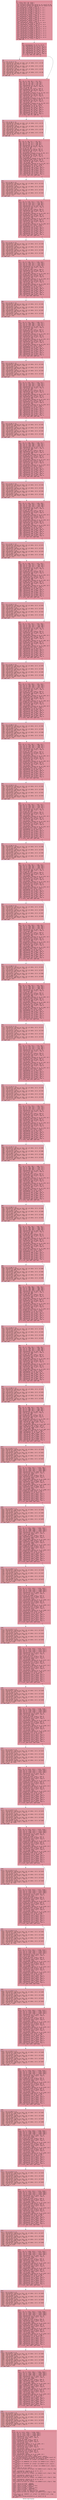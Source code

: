 digraph "CFG for 'main' function" {
	label="CFG for 'main' function";

	Node0xfc69310 [shape=record,color="#b70d28ff", style=filled, fillcolor="#b70d2870" fontname="Courier",label="{0:\l|  %1 = alloca [176 x i8], align 1\l  %2 = alloca [16 x i8], align 1\l  call void @llvm.lifetime.start.p0(i64 16, ptr nonnull %2) #4\l  call void @llvm.lifetime.start.p0(i64 176, ptr nonnull %1) #4\l  store i8 99, ptr %1, align 1, !tbaa !6\l  %3 = getelementptr inbounds nuw i8, ptr %1, i32 1\l  store i8 101, ptr %3, align 1, !tbaa !6\l  %4 = getelementptr inbounds nuw i8, ptr %1, i32 2\l  store i8 115, ptr %4, align 1, !tbaa !6\l  %5 = getelementptr inbounds nuw i8, ptr %1, i32 3\l  store i8 101, ptr %5, align 1, !tbaa !6\l  %6 = getelementptr inbounds nuw i8, ptr %1, i32 4\l  store i8 52, ptr %6, align 1, !tbaa !6\l  %7 = getelementptr inbounds nuw i8, ptr %1, i32 5\l  store i8 48, ptr %7, align 1, !tbaa !6\l  %8 = getelementptr inbounds nuw i8, ptr %1, i32 6\l  store i8 52, ptr %8, align 1, !tbaa !6\l  %9 = getelementptr inbounds nuw i8, ptr %1, i32 7\l  store i8 48, ptr %9, align 1, !tbaa !6\l  %10 = getelementptr inbounds nuw i8, ptr %1, i32 8\l  store i8 112, ptr %10, align 1, !tbaa !6\l  %11 = getelementptr inbounds nuw i8, ptr %1, i32 9\l  store i8 97, ptr %11, align 1, !tbaa !6\l  %12 = getelementptr inbounds nuw i8, ptr %1, i32 10\l  store i8 115, ptr %12, align 1, !tbaa !6\l  %13 = getelementptr inbounds nuw i8, ptr %1, i32 11\l  store i8 115, ptr %13, align 1, !tbaa !6\l  %14 = getelementptr inbounds nuw i8, ptr %1, i32 12\l  store i8 119, ptr %14, align 1, !tbaa !6\l  %15 = getelementptr inbounds nuw i8, ptr %1, i32 13\l  store i8 111, ptr %15, align 1, !tbaa !6\l  %16 = getelementptr inbounds nuw i8, ptr %1, i32 14\l  store i8 114, ptr %16, align 1, !tbaa !6\l  %17 = getelementptr inbounds nuw i8, ptr %1, i32 15\l  store i8 100, ptr %17, align 1, !tbaa !6\l  br label %18\l}"];
	Node0xfc69310 -> Node0xfc6b280;
	Node0xfc6b280 [shape=record,color="#b70d28ff", style=filled, fillcolor="#b70d2870" fontname="Courier",label="{18:\l|  %19 = getelementptr i8, ptr %1, i32 16\l  %20 = getelementptr i8, ptr %19, i32 -4\l  %21 = load i8, ptr %20, align 1, !tbaa !6\l  %22 = getelementptr i8, ptr %19, i32 -3\l  %23 = load i8, ptr %22, align 1, !tbaa !6\l  %24 = getelementptr i8, ptr %19, i32 -2\l  %25 = load i8, ptr %24, align 1, !tbaa !6\l  %26 = getelementptr i8, ptr %19, i32 -1\l  %27 = load i8, ptr %26, align 1, !tbaa !6\l  br i1 true, label %28, label %42\l|{<s0>T|<s1>F}}"];
	Node0xfc6b280:s0 -> Node0xfc6b870;
	Node0xfc6b280:s1 -> Node0xfc6b8d0;
	Node0xfc6b870 [shape=record,color="#3d50c3ff", style=filled, fillcolor="#be242e70" fontname="Courier",label="{28:\l|  %29 = zext i8 %23 to i32\l  %30 = getelementptr inbounds nuw [256 x i8], ptr @sbox, i32 0, i32 %29\l  %31 = load i8, ptr %30, align 1, !tbaa !6\l  %32 = zext i8 %25 to i32\l  %33 = getelementptr inbounds nuw [256 x i8], ptr @sbox, i32 0, i32 %32\l  %34 = load i8, ptr %33, align 1, !tbaa !6\l  %35 = zext i8 %27 to i32\l  %36 = getelementptr inbounds nuw [256 x i8], ptr @sbox, i32 0, i32 %35\l  %37 = load i8, ptr %36, align 1, !tbaa !6\l  %38 = zext i8 %21 to i32\l  %39 = getelementptr inbounds nuw [256 x i8], ptr @sbox, i32 0, i32 %38\l  %40 = load i8, ptr %39, align 1, !tbaa !6\l  %41 = xor i8 1, %31\l  br label %42\l}"];
	Node0xfc6b870 -> Node0xfc6b8d0;
	Node0xfc6b8d0 [shape=record,color="#b70d28ff", style=filled, fillcolor="#b70d2870" fontname="Courier",label="{42:\l|  %43 = phi i8 [ %40, %28 ], [ %27, %18 ]\l  %44 = phi i8 [ %37, %28 ], [ %25, %18 ]\l  %45 = phi i8 [ %34, %28 ], [ %23, %18 ]\l  %46 = phi i8 [ %41, %28 ], [ %21, %18 ]\l  %47 = getelementptr i8, ptr %19, i32 -16\l  %48 = load i8, ptr %47, align 1, !tbaa !6\l  %49 = xor i8 %48, %46\l  store i8 %49, ptr %19, align 1, !tbaa !6\l  %50 = getelementptr i8, ptr %19, i32 -15\l  %51 = load i8, ptr %50, align 1, !tbaa !6\l  %52 = xor i8 %51, %45\l  %53 = getelementptr inbounds nuw i8, ptr %19, i32 1\l  store i8 %52, ptr %53, align 1, !tbaa !6\l  %54 = getelementptr i8, ptr %19, i32 -14\l  %55 = load i8, ptr %54, align 1, !tbaa !6\l  %56 = xor i8 %55, %44\l  %57 = getelementptr inbounds nuw i8, ptr %19, i32 2\l  store i8 %56, ptr %57, align 1, !tbaa !6\l  %58 = getelementptr i8, ptr %19, i32 -13\l  %59 = load i8, ptr %58, align 1, !tbaa !6\l  %60 = xor i8 %59, %43\l  %61 = getelementptr inbounds nuw i8, ptr %19, i32 3\l  store i8 %60, ptr %61, align 1, !tbaa !6\l  %62 = getelementptr i8, ptr %1, i32 20\l  %63 = getelementptr i8, ptr %62, i32 -4\l  %64 = load i8, ptr %63, align 1, !tbaa !6\l  %65 = getelementptr i8, ptr %62, i32 -3\l  %66 = load i8, ptr %65, align 1, !tbaa !6\l  %67 = getelementptr i8, ptr %62, i32 -2\l  %68 = load i8, ptr %67, align 1, !tbaa !6\l  %69 = getelementptr i8, ptr %62, i32 -1\l  %70 = load i8, ptr %69, align 1, !tbaa !6\l  br i1 false, label %71, label %85\l|{<s0>T|<s1>F}}"];
	Node0xfc6b8d0:s0 -> Node0xfca33f0;
	Node0xfc6b8d0:s1 -> Node0xfca3450;
	Node0xfca33f0 [shape=record,color="#3d50c3ff", style=filled, fillcolor="#be242e70" fontname="Courier",label="{71:\l|  %72 = zext i8 %66 to i32\l  %73 = getelementptr inbounds nuw [256 x i8], ptr @sbox, i32 0, i32 %72\l  %74 = load i8, ptr %73, align 1, !tbaa !6\l  %75 = zext i8 %68 to i32\l  %76 = getelementptr inbounds nuw [256 x i8], ptr @sbox, i32 0, i32 %75\l  %77 = load i8, ptr %76, align 1, !tbaa !6\l  %78 = zext i8 %70 to i32\l  %79 = getelementptr inbounds nuw [256 x i8], ptr @sbox, i32 0, i32 %78\l  %80 = load i8, ptr %79, align 1, !tbaa !6\l  %81 = zext i8 %64 to i32\l  %82 = getelementptr inbounds nuw [256 x i8], ptr @sbox, i32 0, i32 %81\l  %83 = load i8, ptr %82, align 1, !tbaa !6\l  %84 = xor i8 1, %74\l  br label %85\l}"];
	Node0xfca33f0 -> Node0xfca3450;
	Node0xfca3450 [shape=record,color="#b70d28ff", style=filled, fillcolor="#b70d2870" fontname="Courier",label="{85:\l|  %86 = phi i8 [ %83, %71 ], [ %70, %42 ]\l  %87 = phi i8 [ %80, %71 ], [ %68, %42 ]\l  %88 = phi i8 [ %77, %71 ], [ %66, %42 ]\l  %89 = phi i8 [ %84, %71 ], [ %64, %42 ]\l  %90 = getelementptr i8, ptr %62, i32 -16\l  %91 = load i8, ptr %90, align 1, !tbaa !6\l  %92 = xor i8 %91, %89\l  store i8 %92, ptr %62, align 1, !tbaa !6\l  %93 = getelementptr i8, ptr %62, i32 -15\l  %94 = load i8, ptr %93, align 1, !tbaa !6\l  %95 = xor i8 %94, %88\l  %96 = getelementptr inbounds nuw i8, ptr %62, i32 1\l  store i8 %95, ptr %96, align 1, !tbaa !6\l  %97 = getelementptr i8, ptr %62, i32 -14\l  %98 = load i8, ptr %97, align 1, !tbaa !6\l  %99 = xor i8 %98, %87\l  %100 = getelementptr inbounds nuw i8, ptr %62, i32 2\l  store i8 %99, ptr %100, align 1, !tbaa !6\l  %101 = getelementptr i8, ptr %62, i32 -13\l  %102 = load i8, ptr %101, align 1, !tbaa !6\l  %103 = xor i8 %102, %86\l  %104 = getelementptr inbounds nuw i8, ptr %62, i32 3\l  store i8 %103, ptr %104, align 1, !tbaa !6\l  %105 = getelementptr i8, ptr %1, i32 24\l  %106 = getelementptr i8, ptr %105, i32 -4\l  %107 = load i8, ptr %106, align 1, !tbaa !6\l  %108 = getelementptr i8, ptr %105, i32 -3\l  %109 = load i8, ptr %108, align 1, !tbaa !6\l  %110 = getelementptr i8, ptr %105, i32 -2\l  %111 = load i8, ptr %110, align 1, !tbaa !6\l  %112 = getelementptr i8, ptr %105, i32 -1\l  %113 = load i8, ptr %112, align 1, !tbaa !6\l  br i1 false, label %114, label %128\l|{<s0>T|<s1>F}}"];
	Node0xfca3450:s0 -> Node0xfca58b0;
	Node0xfca3450:s1 -> Node0xfca5910;
	Node0xfca58b0 [shape=record,color="#3d50c3ff", style=filled, fillcolor="#be242e70" fontname="Courier",label="{114:\l|  %115 = zext i8 %109 to i32\l  %116 = getelementptr inbounds nuw [256 x i8], ptr @sbox, i32 0, i32 %115\l  %117 = load i8, ptr %116, align 1, !tbaa !6\l  %118 = zext i8 %111 to i32\l  %119 = getelementptr inbounds nuw [256 x i8], ptr @sbox, i32 0, i32 %118\l  %120 = load i8, ptr %119, align 1, !tbaa !6\l  %121 = zext i8 %113 to i32\l  %122 = getelementptr inbounds nuw [256 x i8], ptr @sbox, i32 0, i32 %121\l  %123 = load i8, ptr %122, align 1, !tbaa !6\l  %124 = zext i8 %107 to i32\l  %125 = getelementptr inbounds nuw [256 x i8], ptr @sbox, i32 0, i32 %124\l  %126 = load i8, ptr %125, align 1, !tbaa !6\l  %127 = xor i8 1, %117\l  br label %128\l}"];
	Node0xfca58b0 -> Node0xfca5910;
	Node0xfca5910 [shape=record,color="#b70d28ff", style=filled, fillcolor="#b70d2870" fontname="Courier",label="{128:\l|  %129 = phi i8 [ %126, %114 ], [ %113, %85 ]\l  %130 = phi i8 [ %123, %114 ], [ %111, %85 ]\l  %131 = phi i8 [ %120, %114 ], [ %109, %85 ]\l  %132 = phi i8 [ %127, %114 ], [ %107, %85 ]\l  %133 = getelementptr i8, ptr %105, i32 -16\l  %134 = load i8, ptr %133, align 1, !tbaa !6\l  %135 = xor i8 %134, %132\l  store i8 %135, ptr %105, align 1, !tbaa !6\l  %136 = getelementptr i8, ptr %105, i32 -15\l  %137 = load i8, ptr %136, align 1, !tbaa !6\l  %138 = xor i8 %137, %131\l  %139 = getelementptr inbounds nuw i8, ptr %105, i32 1\l  store i8 %138, ptr %139, align 1, !tbaa !6\l  %140 = getelementptr i8, ptr %105, i32 -14\l  %141 = load i8, ptr %140, align 1, !tbaa !6\l  %142 = xor i8 %141, %130\l  %143 = getelementptr inbounds nuw i8, ptr %105, i32 2\l  store i8 %142, ptr %143, align 1, !tbaa !6\l  %144 = getelementptr i8, ptr %105, i32 -13\l  %145 = load i8, ptr %144, align 1, !tbaa !6\l  %146 = xor i8 %145, %129\l  %147 = getelementptr inbounds nuw i8, ptr %105, i32 3\l  store i8 %146, ptr %147, align 1, !tbaa !6\l  %148 = getelementptr i8, ptr %1, i32 28\l  %149 = getelementptr i8, ptr %148, i32 -4\l  %150 = load i8, ptr %149, align 1, !tbaa !6\l  %151 = getelementptr i8, ptr %148, i32 -3\l  %152 = load i8, ptr %151, align 1, !tbaa !6\l  %153 = getelementptr i8, ptr %148, i32 -2\l  %154 = load i8, ptr %153, align 1, !tbaa !6\l  %155 = getelementptr i8, ptr %148, i32 -1\l  %156 = load i8, ptr %155, align 1, !tbaa !6\l  br i1 false, label %157, label %171\l|{<s0>T|<s1>F}}"];
	Node0xfca5910:s0 -> Node0xfca7520;
	Node0xfca5910:s1 -> Node0xfca7580;
	Node0xfca7520 [shape=record,color="#3d50c3ff", style=filled, fillcolor="#be242e70" fontname="Courier",label="{157:\l|  %158 = zext i8 %152 to i32\l  %159 = getelementptr inbounds nuw [256 x i8], ptr @sbox, i32 0, i32 %158\l  %160 = load i8, ptr %159, align 1, !tbaa !6\l  %161 = zext i8 %154 to i32\l  %162 = getelementptr inbounds nuw [256 x i8], ptr @sbox, i32 0, i32 %161\l  %163 = load i8, ptr %162, align 1, !tbaa !6\l  %164 = zext i8 %156 to i32\l  %165 = getelementptr inbounds nuw [256 x i8], ptr @sbox, i32 0, i32 %164\l  %166 = load i8, ptr %165, align 1, !tbaa !6\l  %167 = zext i8 %150 to i32\l  %168 = getelementptr inbounds nuw [256 x i8], ptr @sbox, i32 0, i32 %167\l  %169 = load i8, ptr %168, align 1, !tbaa !6\l  %170 = xor i8 1, %160\l  br label %171\l}"];
	Node0xfca7520 -> Node0xfca7580;
	Node0xfca7580 [shape=record,color="#b70d28ff", style=filled, fillcolor="#b70d2870" fontname="Courier",label="{171:\l|  %172 = phi i8 [ %169, %157 ], [ %156, %128 ]\l  %173 = phi i8 [ %166, %157 ], [ %154, %128 ]\l  %174 = phi i8 [ %163, %157 ], [ %152, %128 ]\l  %175 = phi i8 [ %170, %157 ], [ %150, %128 ]\l  %176 = getelementptr i8, ptr %148, i32 -16\l  %177 = load i8, ptr %176, align 1, !tbaa !6\l  %178 = xor i8 %177, %175\l  store i8 %178, ptr %148, align 1, !tbaa !6\l  %179 = getelementptr i8, ptr %148, i32 -15\l  %180 = load i8, ptr %179, align 1, !tbaa !6\l  %181 = xor i8 %180, %174\l  %182 = getelementptr inbounds nuw i8, ptr %148, i32 1\l  store i8 %181, ptr %182, align 1, !tbaa !6\l  %183 = getelementptr i8, ptr %148, i32 -14\l  %184 = load i8, ptr %183, align 1, !tbaa !6\l  %185 = xor i8 %184, %173\l  %186 = getelementptr inbounds nuw i8, ptr %148, i32 2\l  store i8 %185, ptr %186, align 1, !tbaa !6\l  %187 = getelementptr i8, ptr %148, i32 -13\l  %188 = load i8, ptr %187, align 1, !tbaa !6\l  %189 = xor i8 %188, %172\l  %190 = getelementptr inbounds nuw i8, ptr %148, i32 3\l  store i8 %189, ptr %190, align 1, !tbaa !6\l  %191 = getelementptr i8, ptr %1, i32 32\l  %192 = getelementptr i8, ptr %191, i32 -4\l  %193 = load i8, ptr %192, align 1, !tbaa !6\l  %194 = getelementptr i8, ptr %191, i32 -3\l  %195 = load i8, ptr %194, align 1, !tbaa !6\l  %196 = getelementptr i8, ptr %191, i32 -2\l  %197 = load i8, ptr %196, align 1, !tbaa !6\l  %198 = getelementptr i8, ptr %191, i32 -1\l  %199 = load i8, ptr %198, align 1, !tbaa !6\l  br i1 true, label %200, label %214\l|{<s0>T|<s1>F}}"];
	Node0xfca7580:s0 -> Node0xfca48a0;
	Node0xfca7580:s1 -> Node0xfca4900;
	Node0xfca48a0 [shape=record,color="#3d50c3ff", style=filled, fillcolor="#be242e70" fontname="Courier",label="{200:\l|  %201 = zext i8 %195 to i32\l  %202 = getelementptr inbounds nuw [256 x i8], ptr @sbox, i32 0, i32 %201\l  %203 = load i8, ptr %202, align 1, !tbaa !6\l  %204 = zext i8 %197 to i32\l  %205 = getelementptr inbounds nuw [256 x i8], ptr @sbox, i32 0, i32 %204\l  %206 = load i8, ptr %205, align 1, !tbaa !6\l  %207 = zext i8 %199 to i32\l  %208 = getelementptr inbounds nuw [256 x i8], ptr @sbox, i32 0, i32 %207\l  %209 = load i8, ptr %208, align 1, !tbaa !6\l  %210 = zext i8 %193 to i32\l  %211 = getelementptr inbounds nuw [256 x i8], ptr @sbox, i32 0, i32 %210\l  %212 = load i8, ptr %211, align 1, !tbaa !6\l  %213 = xor i8 2, %203\l  br label %214\l}"];
	Node0xfca48a0 -> Node0xfca4900;
	Node0xfca4900 [shape=record,color="#b70d28ff", style=filled, fillcolor="#b70d2870" fontname="Courier",label="{214:\l|  %215 = phi i8 [ %212, %200 ], [ %199, %171 ]\l  %216 = phi i8 [ %209, %200 ], [ %197, %171 ]\l  %217 = phi i8 [ %206, %200 ], [ %195, %171 ]\l  %218 = phi i8 [ %213, %200 ], [ %193, %171 ]\l  %219 = getelementptr i8, ptr %191, i32 -16\l  %220 = load i8, ptr %219, align 1, !tbaa !6\l  %221 = xor i8 %220, %218\l  store i8 %221, ptr %191, align 1, !tbaa !6\l  %222 = getelementptr i8, ptr %191, i32 -15\l  %223 = load i8, ptr %222, align 1, !tbaa !6\l  %224 = xor i8 %223, %217\l  %225 = getelementptr inbounds nuw i8, ptr %191, i32 1\l  store i8 %224, ptr %225, align 1, !tbaa !6\l  %226 = getelementptr i8, ptr %191, i32 -14\l  %227 = load i8, ptr %226, align 1, !tbaa !6\l  %228 = xor i8 %227, %216\l  %229 = getelementptr inbounds nuw i8, ptr %191, i32 2\l  store i8 %228, ptr %229, align 1, !tbaa !6\l  %230 = getelementptr i8, ptr %191, i32 -13\l  %231 = load i8, ptr %230, align 1, !tbaa !6\l  %232 = xor i8 %231, %215\l  %233 = getelementptr inbounds nuw i8, ptr %191, i32 3\l  store i8 %232, ptr %233, align 1, !tbaa !6\l  %234 = getelementptr i8, ptr %1, i32 36\l  %235 = getelementptr i8, ptr %234, i32 -4\l  %236 = load i8, ptr %235, align 1, !tbaa !6\l  %237 = getelementptr i8, ptr %234, i32 -3\l  %238 = load i8, ptr %237, align 1, !tbaa !6\l  %239 = getelementptr i8, ptr %234, i32 -2\l  %240 = load i8, ptr %239, align 1, !tbaa !6\l  %241 = getelementptr i8, ptr %234, i32 -1\l  %242 = load i8, ptr %241, align 1, !tbaa !6\l  br i1 false, label %243, label %257\l|{<s0>T|<s1>F}}"];
	Node0xfca4900:s0 -> Node0xfc5c070;
	Node0xfca4900:s1 -> Node0xfc5c0d0;
	Node0xfc5c070 [shape=record,color="#3d50c3ff", style=filled, fillcolor="#be242e70" fontname="Courier",label="{243:\l|  %244 = zext i8 %238 to i32\l  %245 = getelementptr inbounds nuw [256 x i8], ptr @sbox, i32 0, i32 %244\l  %246 = load i8, ptr %245, align 1, !tbaa !6\l  %247 = zext i8 %240 to i32\l  %248 = getelementptr inbounds nuw [256 x i8], ptr @sbox, i32 0, i32 %247\l  %249 = load i8, ptr %248, align 1, !tbaa !6\l  %250 = zext i8 %242 to i32\l  %251 = getelementptr inbounds nuw [256 x i8], ptr @sbox, i32 0, i32 %250\l  %252 = load i8, ptr %251, align 1, !tbaa !6\l  %253 = zext i8 %236 to i32\l  %254 = getelementptr inbounds nuw [256 x i8], ptr @sbox, i32 0, i32 %253\l  %255 = load i8, ptr %254, align 1, !tbaa !6\l  %256 = xor i8 2, %246\l  br label %257\l}"];
	Node0xfc5c070 -> Node0xfc5c0d0;
	Node0xfc5c0d0 [shape=record,color="#b70d28ff", style=filled, fillcolor="#b70d2870" fontname="Courier",label="{257:\l|  %258 = phi i8 [ %255, %243 ], [ %242, %214 ]\l  %259 = phi i8 [ %252, %243 ], [ %240, %214 ]\l  %260 = phi i8 [ %249, %243 ], [ %238, %214 ]\l  %261 = phi i8 [ %256, %243 ], [ %236, %214 ]\l  %262 = getelementptr i8, ptr %234, i32 -16\l  %263 = load i8, ptr %262, align 1, !tbaa !6\l  %264 = xor i8 %263, %261\l  store i8 %264, ptr %234, align 1, !tbaa !6\l  %265 = getelementptr i8, ptr %234, i32 -15\l  %266 = load i8, ptr %265, align 1, !tbaa !6\l  %267 = xor i8 %266, %260\l  %268 = getelementptr inbounds nuw i8, ptr %234, i32 1\l  store i8 %267, ptr %268, align 1, !tbaa !6\l  %269 = getelementptr i8, ptr %234, i32 -14\l  %270 = load i8, ptr %269, align 1, !tbaa !6\l  %271 = xor i8 %270, %259\l  %272 = getelementptr inbounds nuw i8, ptr %234, i32 2\l  store i8 %271, ptr %272, align 1, !tbaa !6\l  %273 = getelementptr i8, ptr %234, i32 -13\l  %274 = load i8, ptr %273, align 1, !tbaa !6\l  %275 = xor i8 %274, %258\l  %276 = getelementptr inbounds nuw i8, ptr %234, i32 3\l  store i8 %275, ptr %276, align 1, !tbaa !6\l  %277 = getelementptr i8, ptr %1, i32 40\l  %278 = getelementptr i8, ptr %277, i32 -4\l  %279 = load i8, ptr %278, align 1, !tbaa !6\l  %280 = getelementptr i8, ptr %277, i32 -3\l  %281 = load i8, ptr %280, align 1, !tbaa !6\l  %282 = getelementptr i8, ptr %277, i32 -2\l  %283 = load i8, ptr %282, align 1, !tbaa !6\l  %284 = getelementptr i8, ptr %277, i32 -1\l  %285 = load i8, ptr %284, align 1, !tbaa !6\l  br i1 false, label %286, label %300\l|{<s0>T|<s1>F}}"];
	Node0xfc5c0d0:s0 -> Node0xfc5dce0;
	Node0xfc5c0d0:s1 -> Node0xfc5dd40;
	Node0xfc5dce0 [shape=record,color="#3d50c3ff", style=filled, fillcolor="#be242e70" fontname="Courier",label="{286:\l|  %287 = zext i8 %281 to i32\l  %288 = getelementptr inbounds nuw [256 x i8], ptr @sbox, i32 0, i32 %287\l  %289 = load i8, ptr %288, align 1, !tbaa !6\l  %290 = zext i8 %283 to i32\l  %291 = getelementptr inbounds nuw [256 x i8], ptr @sbox, i32 0, i32 %290\l  %292 = load i8, ptr %291, align 1, !tbaa !6\l  %293 = zext i8 %285 to i32\l  %294 = getelementptr inbounds nuw [256 x i8], ptr @sbox, i32 0, i32 %293\l  %295 = load i8, ptr %294, align 1, !tbaa !6\l  %296 = zext i8 %279 to i32\l  %297 = getelementptr inbounds nuw [256 x i8], ptr @sbox, i32 0, i32 %296\l  %298 = load i8, ptr %297, align 1, !tbaa !6\l  %299 = xor i8 2, %289\l  br label %300\l}"];
	Node0xfc5dce0 -> Node0xfc5dd40;
	Node0xfc5dd40 [shape=record,color="#b70d28ff", style=filled, fillcolor="#b70d2870" fontname="Courier",label="{300:\l|  %301 = phi i8 [ %298, %286 ], [ %285, %257 ]\l  %302 = phi i8 [ %295, %286 ], [ %283, %257 ]\l  %303 = phi i8 [ %292, %286 ], [ %281, %257 ]\l  %304 = phi i8 [ %299, %286 ], [ %279, %257 ]\l  %305 = getelementptr i8, ptr %277, i32 -16\l  %306 = load i8, ptr %305, align 1, !tbaa !6\l  %307 = xor i8 %306, %304\l  store i8 %307, ptr %277, align 1, !tbaa !6\l  %308 = getelementptr i8, ptr %277, i32 -15\l  %309 = load i8, ptr %308, align 1, !tbaa !6\l  %310 = xor i8 %309, %303\l  %311 = getelementptr inbounds nuw i8, ptr %277, i32 1\l  store i8 %310, ptr %311, align 1, !tbaa !6\l  %312 = getelementptr i8, ptr %277, i32 -14\l  %313 = load i8, ptr %312, align 1, !tbaa !6\l  %314 = xor i8 %313, %302\l  %315 = getelementptr inbounds nuw i8, ptr %277, i32 2\l  store i8 %314, ptr %315, align 1, !tbaa !6\l  %316 = getelementptr i8, ptr %277, i32 -13\l  %317 = load i8, ptr %316, align 1, !tbaa !6\l  %318 = xor i8 %317, %301\l  %319 = getelementptr inbounds nuw i8, ptr %277, i32 3\l  store i8 %318, ptr %319, align 1, !tbaa !6\l  %320 = getelementptr i8, ptr %1, i32 44\l  %321 = getelementptr i8, ptr %320, i32 -4\l  %322 = load i8, ptr %321, align 1, !tbaa !6\l  %323 = getelementptr i8, ptr %320, i32 -3\l  %324 = load i8, ptr %323, align 1, !tbaa !6\l  %325 = getelementptr i8, ptr %320, i32 -2\l  %326 = load i8, ptr %325, align 1, !tbaa !6\l  %327 = getelementptr i8, ptr %320, i32 -1\l  %328 = load i8, ptr %327, align 1, !tbaa !6\l  br i1 false, label %329, label %343\l|{<s0>T|<s1>F}}"];
	Node0xfc5dd40:s0 -> Node0xfc5f950;
	Node0xfc5dd40:s1 -> Node0xfc5f9b0;
	Node0xfc5f950 [shape=record,color="#3d50c3ff", style=filled, fillcolor="#be242e70" fontname="Courier",label="{329:\l|  %330 = zext i8 %324 to i32\l  %331 = getelementptr inbounds nuw [256 x i8], ptr @sbox, i32 0, i32 %330\l  %332 = load i8, ptr %331, align 1, !tbaa !6\l  %333 = zext i8 %326 to i32\l  %334 = getelementptr inbounds nuw [256 x i8], ptr @sbox, i32 0, i32 %333\l  %335 = load i8, ptr %334, align 1, !tbaa !6\l  %336 = zext i8 %328 to i32\l  %337 = getelementptr inbounds nuw [256 x i8], ptr @sbox, i32 0, i32 %336\l  %338 = load i8, ptr %337, align 1, !tbaa !6\l  %339 = zext i8 %322 to i32\l  %340 = getelementptr inbounds nuw [256 x i8], ptr @sbox, i32 0, i32 %339\l  %341 = load i8, ptr %340, align 1, !tbaa !6\l  %342 = xor i8 2, %332\l  br label %343\l}"];
	Node0xfc5f950 -> Node0xfc5f9b0;
	Node0xfc5f9b0 [shape=record,color="#b70d28ff", style=filled, fillcolor="#b70d2870" fontname="Courier",label="{343:\l|  %344 = phi i8 [ %341, %329 ], [ %328, %300 ]\l  %345 = phi i8 [ %338, %329 ], [ %326, %300 ]\l  %346 = phi i8 [ %335, %329 ], [ %324, %300 ]\l  %347 = phi i8 [ %342, %329 ], [ %322, %300 ]\l  %348 = getelementptr i8, ptr %320, i32 -16\l  %349 = load i8, ptr %348, align 1, !tbaa !6\l  %350 = xor i8 %349, %347\l  store i8 %350, ptr %320, align 1, !tbaa !6\l  %351 = getelementptr i8, ptr %320, i32 -15\l  %352 = load i8, ptr %351, align 1, !tbaa !6\l  %353 = xor i8 %352, %346\l  %354 = getelementptr inbounds nuw i8, ptr %320, i32 1\l  store i8 %353, ptr %354, align 1, !tbaa !6\l  %355 = getelementptr i8, ptr %320, i32 -14\l  %356 = load i8, ptr %355, align 1, !tbaa !6\l  %357 = xor i8 %356, %345\l  %358 = getelementptr inbounds nuw i8, ptr %320, i32 2\l  store i8 %357, ptr %358, align 1, !tbaa !6\l  %359 = getelementptr i8, ptr %320, i32 -13\l  %360 = load i8, ptr %359, align 1, !tbaa !6\l  %361 = xor i8 %360, %344\l  %362 = getelementptr inbounds nuw i8, ptr %320, i32 3\l  store i8 %361, ptr %362, align 1, !tbaa !6\l  %363 = getelementptr i8, ptr %1, i32 48\l  %364 = getelementptr i8, ptr %363, i32 -4\l  %365 = load i8, ptr %364, align 1, !tbaa !6\l  %366 = getelementptr i8, ptr %363, i32 -3\l  %367 = load i8, ptr %366, align 1, !tbaa !6\l  %368 = getelementptr i8, ptr %363, i32 -2\l  %369 = load i8, ptr %368, align 1, !tbaa !6\l  %370 = getelementptr i8, ptr %363, i32 -1\l  %371 = load i8, ptr %370, align 1, !tbaa !6\l  br i1 true, label %372, label %386\l|{<s0>T|<s1>F}}"];
	Node0xfc5f9b0:s0 -> Node0xfc615c0;
	Node0xfc5f9b0:s1 -> Node0xfc61620;
	Node0xfc615c0 [shape=record,color="#3d50c3ff", style=filled, fillcolor="#be242e70" fontname="Courier",label="{372:\l|  %373 = zext i8 %367 to i32\l  %374 = getelementptr inbounds nuw [256 x i8], ptr @sbox, i32 0, i32 %373\l  %375 = load i8, ptr %374, align 1, !tbaa !6\l  %376 = zext i8 %369 to i32\l  %377 = getelementptr inbounds nuw [256 x i8], ptr @sbox, i32 0, i32 %376\l  %378 = load i8, ptr %377, align 1, !tbaa !6\l  %379 = zext i8 %371 to i32\l  %380 = getelementptr inbounds nuw [256 x i8], ptr @sbox, i32 0, i32 %379\l  %381 = load i8, ptr %380, align 1, !tbaa !6\l  %382 = zext i8 %365 to i32\l  %383 = getelementptr inbounds nuw [256 x i8], ptr @sbox, i32 0, i32 %382\l  %384 = load i8, ptr %383, align 1, !tbaa !6\l  %385 = xor i8 4, %375\l  br label %386\l}"];
	Node0xfc615c0 -> Node0xfc61620;
	Node0xfc61620 [shape=record,color="#b70d28ff", style=filled, fillcolor="#b70d2870" fontname="Courier",label="{386:\l|  %387 = phi i8 [ %384, %372 ], [ %371, %343 ]\l  %388 = phi i8 [ %381, %372 ], [ %369, %343 ]\l  %389 = phi i8 [ %378, %372 ], [ %367, %343 ]\l  %390 = phi i8 [ %385, %372 ], [ %365, %343 ]\l  %391 = getelementptr i8, ptr %363, i32 -16\l  %392 = load i8, ptr %391, align 1, !tbaa !6\l  %393 = xor i8 %392, %390\l  store i8 %393, ptr %363, align 1, !tbaa !6\l  %394 = getelementptr i8, ptr %363, i32 -15\l  %395 = load i8, ptr %394, align 1, !tbaa !6\l  %396 = xor i8 %395, %389\l  %397 = getelementptr inbounds nuw i8, ptr %363, i32 1\l  store i8 %396, ptr %397, align 1, !tbaa !6\l  %398 = getelementptr i8, ptr %363, i32 -14\l  %399 = load i8, ptr %398, align 1, !tbaa !6\l  %400 = xor i8 %399, %388\l  %401 = getelementptr inbounds nuw i8, ptr %363, i32 2\l  store i8 %400, ptr %401, align 1, !tbaa !6\l  %402 = getelementptr i8, ptr %363, i32 -13\l  %403 = load i8, ptr %402, align 1, !tbaa !6\l  %404 = xor i8 %403, %387\l  %405 = getelementptr inbounds nuw i8, ptr %363, i32 3\l  store i8 %404, ptr %405, align 1, !tbaa !6\l  %406 = getelementptr i8, ptr %1, i32 52\l  %407 = getelementptr i8, ptr %406, i32 -4\l  %408 = load i8, ptr %407, align 1, !tbaa !6\l  %409 = getelementptr i8, ptr %406, i32 -3\l  %410 = load i8, ptr %409, align 1, !tbaa !6\l  %411 = getelementptr i8, ptr %406, i32 -2\l  %412 = load i8, ptr %411, align 1, !tbaa !6\l  %413 = getelementptr i8, ptr %406, i32 -1\l  %414 = load i8, ptr %413, align 1, !tbaa !6\l  br i1 false, label %415, label %429\l|{<s0>T|<s1>F}}"];
	Node0xfc61620:s0 -> Node0xfcaa1d0;
	Node0xfc61620:s1 -> Node0xfcaa230;
	Node0xfcaa1d0 [shape=record,color="#3d50c3ff", style=filled, fillcolor="#be242e70" fontname="Courier",label="{415:\l|  %416 = zext i8 %410 to i32\l  %417 = getelementptr inbounds nuw [256 x i8], ptr @sbox, i32 0, i32 %416\l  %418 = load i8, ptr %417, align 1, !tbaa !6\l  %419 = zext i8 %412 to i32\l  %420 = getelementptr inbounds nuw [256 x i8], ptr @sbox, i32 0, i32 %419\l  %421 = load i8, ptr %420, align 1, !tbaa !6\l  %422 = zext i8 %414 to i32\l  %423 = getelementptr inbounds nuw [256 x i8], ptr @sbox, i32 0, i32 %422\l  %424 = load i8, ptr %423, align 1, !tbaa !6\l  %425 = zext i8 %408 to i32\l  %426 = getelementptr inbounds nuw [256 x i8], ptr @sbox, i32 0, i32 %425\l  %427 = load i8, ptr %426, align 1, !tbaa !6\l  %428 = xor i8 4, %418\l  br label %429\l}"];
	Node0xfcaa1d0 -> Node0xfcaa230;
	Node0xfcaa230 [shape=record,color="#b70d28ff", style=filled, fillcolor="#b70d2870" fontname="Courier",label="{429:\l|  %430 = phi i8 [ %427, %415 ], [ %414, %386 ]\l  %431 = phi i8 [ %424, %415 ], [ %412, %386 ]\l  %432 = phi i8 [ %421, %415 ], [ %410, %386 ]\l  %433 = phi i8 [ %428, %415 ], [ %408, %386 ]\l  %434 = getelementptr i8, ptr %406, i32 -16\l  %435 = load i8, ptr %434, align 1, !tbaa !6\l  %436 = xor i8 %435, %433\l  store i8 %436, ptr %406, align 1, !tbaa !6\l  %437 = getelementptr i8, ptr %406, i32 -15\l  %438 = load i8, ptr %437, align 1, !tbaa !6\l  %439 = xor i8 %438, %432\l  %440 = getelementptr inbounds nuw i8, ptr %406, i32 1\l  store i8 %439, ptr %440, align 1, !tbaa !6\l  %441 = getelementptr i8, ptr %406, i32 -14\l  %442 = load i8, ptr %441, align 1, !tbaa !6\l  %443 = xor i8 %442, %431\l  %444 = getelementptr inbounds nuw i8, ptr %406, i32 2\l  store i8 %443, ptr %444, align 1, !tbaa !6\l  %445 = getelementptr i8, ptr %406, i32 -13\l  %446 = load i8, ptr %445, align 1, !tbaa !6\l  %447 = xor i8 %446, %430\l  %448 = getelementptr inbounds nuw i8, ptr %406, i32 3\l  store i8 %447, ptr %448, align 1, !tbaa !6\l  %449 = getelementptr i8, ptr %1, i32 56\l  %450 = getelementptr i8, ptr %449, i32 -4\l  %451 = load i8, ptr %450, align 1, !tbaa !6\l  %452 = getelementptr i8, ptr %449, i32 -3\l  %453 = load i8, ptr %452, align 1, !tbaa !6\l  %454 = getelementptr i8, ptr %449, i32 -2\l  %455 = load i8, ptr %454, align 1, !tbaa !6\l  %456 = getelementptr i8, ptr %449, i32 -1\l  %457 = load i8, ptr %456, align 1, !tbaa !6\l  br i1 false, label %458, label %472\l|{<s0>T|<s1>F}}"];
	Node0xfcaa230:s0 -> Node0xfcbccd0;
	Node0xfcaa230:s1 -> Node0xfcbcd30;
	Node0xfcbccd0 [shape=record,color="#3d50c3ff", style=filled, fillcolor="#be242e70" fontname="Courier",label="{458:\l|  %459 = zext i8 %453 to i32\l  %460 = getelementptr inbounds nuw [256 x i8], ptr @sbox, i32 0, i32 %459\l  %461 = load i8, ptr %460, align 1, !tbaa !6\l  %462 = zext i8 %455 to i32\l  %463 = getelementptr inbounds nuw [256 x i8], ptr @sbox, i32 0, i32 %462\l  %464 = load i8, ptr %463, align 1, !tbaa !6\l  %465 = zext i8 %457 to i32\l  %466 = getelementptr inbounds nuw [256 x i8], ptr @sbox, i32 0, i32 %465\l  %467 = load i8, ptr %466, align 1, !tbaa !6\l  %468 = zext i8 %451 to i32\l  %469 = getelementptr inbounds nuw [256 x i8], ptr @sbox, i32 0, i32 %468\l  %470 = load i8, ptr %469, align 1, !tbaa !6\l  %471 = xor i8 4, %461\l  br label %472\l}"];
	Node0xfcbccd0 -> Node0xfcbcd30;
	Node0xfcbcd30 [shape=record,color="#b70d28ff", style=filled, fillcolor="#b70d2870" fontname="Courier",label="{472:\l|  %473 = phi i8 [ %470, %458 ], [ %457, %429 ]\l  %474 = phi i8 [ %467, %458 ], [ %455, %429 ]\l  %475 = phi i8 [ %464, %458 ], [ %453, %429 ]\l  %476 = phi i8 [ %471, %458 ], [ %451, %429 ]\l  %477 = getelementptr i8, ptr %449, i32 -16\l  %478 = load i8, ptr %477, align 1, !tbaa !6\l  %479 = xor i8 %478, %476\l  store i8 %479, ptr %449, align 1, !tbaa !6\l  %480 = getelementptr i8, ptr %449, i32 -15\l  %481 = load i8, ptr %480, align 1, !tbaa !6\l  %482 = xor i8 %481, %475\l  %483 = getelementptr inbounds nuw i8, ptr %449, i32 1\l  store i8 %482, ptr %483, align 1, !tbaa !6\l  %484 = getelementptr i8, ptr %449, i32 -14\l  %485 = load i8, ptr %484, align 1, !tbaa !6\l  %486 = xor i8 %485, %474\l  %487 = getelementptr inbounds nuw i8, ptr %449, i32 2\l  store i8 %486, ptr %487, align 1, !tbaa !6\l  %488 = getelementptr i8, ptr %449, i32 -13\l  %489 = load i8, ptr %488, align 1, !tbaa !6\l  %490 = xor i8 %489, %473\l  %491 = getelementptr inbounds nuw i8, ptr %449, i32 3\l  store i8 %490, ptr %491, align 1, !tbaa !6\l  %492 = getelementptr i8, ptr %1, i32 60\l  %493 = getelementptr i8, ptr %492, i32 -4\l  %494 = load i8, ptr %493, align 1, !tbaa !6\l  %495 = getelementptr i8, ptr %492, i32 -3\l  %496 = load i8, ptr %495, align 1, !tbaa !6\l  %497 = getelementptr i8, ptr %492, i32 -2\l  %498 = load i8, ptr %497, align 1, !tbaa !6\l  %499 = getelementptr i8, ptr %492, i32 -1\l  %500 = load i8, ptr %499, align 1, !tbaa !6\l  br i1 false, label %501, label %515\l|{<s0>T|<s1>F}}"];
	Node0xfcbcd30:s0 -> Node0xfcbe940;
	Node0xfcbcd30:s1 -> Node0xfcbe9a0;
	Node0xfcbe940 [shape=record,color="#3d50c3ff", style=filled, fillcolor="#be242e70" fontname="Courier",label="{501:\l|  %502 = zext i8 %496 to i32\l  %503 = getelementptr inbounds nuw [256 x i8], ptr @sbox, i32 0, i32 %502\l  %504 = load i8, ptr %503, align 1, !tbaa !6\l  %505 = zext i8 %498 to i32\l  %506 = getelementptr inbounds nuw [256 x i8], ptr @sbox, i32 0, i32 %505\l  %507 = load i8, ptr %506, align 1, !tbaa !6\l  %508 = zext i8 %500 to i32\l  %509 = getelementptr inbounds nuw [256 x i8], ptr @sbox, i32 0, i32 %508\l  %510 = load i8, ptr %509, align 1, !tbaa !6\l  %511 = zext i8 %494 to i32\l  %512 = getelementptr inbounds nuw [256 x i8], ptr @sbox, i32 0, i32 %511\l  %513 = load i8, ptr %512, align 1, !tbaa !6\l  %514 = xor i8 4, %504\l  br label %515\l}"];
	Node0xfcbe940 -> Node0xfcbe9a0;
	Node0xfcbe9a0 [shape=record,color="#b70d28ff", style=filled, fillcolor="#b70d2870" fontname="Courier",label="{515:\l|  %516 = phi i8 [ %513, %501 ], [ %500, %472 ]\l  %517 = phi i8 [ %510, %501 ], [ %498, %472 ]\l  %518 = phi i8 [ %507, %501 ], [ %496, %472 ]\l  %519 = phi i8 [ %514, %501 ], [ %494, %472 ]\l  %520 = getelementptr i8, ptr %492, i32 -16\l  %521 = load i8, ptr %520, align 1, !tbaa !6\l  %522 = xor i8 %521, %519\l  store i8 %522, ptr %492, align 1, !tbaa !6\l  %523 = getelementptr i8, ptr %492, i32 -15\l  %524 = load i8, ptr %523, align 1, !tbaa !6\l  %525 = xor i8 %524, %518\l  %526 = getelementptr inbounds nuw i8, ptr %492, i32 1\l  store i8 %525, ptr %526, align 1, !tbaa !6\l  %527 = getelementptr i8, ptr %492, i32 -14\l  %528 = load i8, ptr %527, align 1, !tbaa !6\l  %529 = xor i8 %528, %517\l  %530 = getelementptr inbounds nuw i8, ptr %492, i32 2\l  store i8 %529, ptr %530, align 1, !tbaa !6\l  %531 = getelementptr i8, ptr %492, i32 -13\l  %532 = load i8, ptr %531, align 1, !tbaa !6\l  %533 = xor i8 %532, %516\l  %534 = getelementptr inbounds nuw i8, ptr %492, i32 3\l  store i8 %533, ptr %534, align 1, !tbaa !6\l  %535 = getelementptr i8, ptr %1, i32 64\l  %536 = getelementptr i8, ptr %535, i32 -4\l  %537 = load i8, ptr %536, align 1, !tbaa !6\l  %538 = getelementptr i8, ptr %535, i32 -3\l  %539 = load i8, ptr %538, align 1, !tbaa !6\l  %540 = getelementptr i8, ptr %535, i32 -2\l  %541 = load i8, ptr %540, align 1, !tbaa !6\l  %542 = getelementptr i8, ptr %535, i32 -1\l  %543 = load i8, ptr %542, align 1, !tbaa !6\l  br i1 true, label %544, label %558\l|{<s0>T|<s1>F}}"];
	Node0xfcbe9a0:s0 -> Node0xfcc05b0;
	Node0xfcbe9a0:s1 -> Node0xfcc0610;
	Node0xfcc05b0 [shape=record,color="#3d50c3ff", style=filled, fillcolor="#be242e70" fontname="Courier",label="{544:\l|  %545 = zext i8 %539 to i32\l  %546 = getelementptr inbounds nuw [256 x i8], ptr @sbox, i32 0, i32 %545\l  %547 = load i8, ptr %546, align 1, !tbaa !6\l  %548 = zext i8 %541 to i32\l  %549 = getelementptr inbounds nuw [256 x i8], ptr @sbox, i32 0, i32 %548\l  %550 = load i8, ptr %549, align 1, !tbaa !6\l  %551 = zext i8 %543 to i32\l  %552 = getelementptr inbounds nuw [256 x i8], ptr @sbox, i32 0, i32 %551\l  %553 = load i8, ptr %552, align 1, !tbaa !6\l  %554 = zext i8 %537 to i32\l  %555 = getelementptr inbounds nuw [256 x i8], ptr @sbox, i32 0, i32 %554\l  %556 = load i8, ptr %555, align 1, !tbaa !6\l  %557 = xor i8 8, %547\l  br label %558\l}"];
	Node0xfcc05b0 -> Node0xfcc0610;
	Node0xfcc0610 [shape=record,color="#b70d28ff", style=filled, fillcolor="#b70d2870" fontname="Courier",label="{558:\l|  %559 = phi i8 [ %556, %544 ], [ %543, %515 ]\l  %560 = phi i8 [ %553, %544 ], [ %541, %515 ]\l  %561 = phi i8 [ %550, %544 ], [ %539, %515 ]\l  %562 = phi i8 [ %557, %544 ], [ %537, %515 ]\l  %563 = getelementptr i8, ptr %535, i32 -16\l  %564 = load i8, ptr %563, align 1, !tbaa !6\l  %565 = xor i8 %564, %562\l  store i8 %565, ptr %535, align 1, !tbaa !6\l  %566 = getelementptr i8, ptr %535, i32 -15\l  %567 = load i8, ptr %566, align 1, !tbaa !6\l  %568 = xor i8 %567, %561\l  %569 = getelementptr inbounds nuw i8, ptr %535, i32 1\l  store i8 %568, ptr %569, align 1, !tbaa !6\l  %570 = getelementptr i8, ptr %535, i32 -14\l  %571 = load i8, ptr %570, align 1, !tbaa !6\l  %572 = xor i8 %571, %560\l  %573 = getelementptr inbounds nuw i8, ptr %535, i32 2\l  store i8 %572, ptr %573, align 1, !tbaa !6\l  %574 = getelementptr i8, ptr %535, i32 -13\l  %575 = load i8, ptr %574, align 1, !tbaa !6\l  %576 = xor i8 %575, %559\l  %577 = getelementptr inbounds nuw i8, ptr %535, i32 3\l  store i8 %576, ptr %577, align 1, !tbaa !6\l  %578 = getelementptr i8, ptr %1, i32 68\l  %579 = getelementptr i8, ptr %578, i32 -4\l  %580 = load i8, ptr %579, align 1, !tbaa !6\l  %581 = getelementptr i8, ptr %578, i32 -3\l  %582 = load i8, ptr %581, align 1, !tbaa !6\l  %583 = getelementptr i8, ptr %578, i32 -2\l  %584 = load i8, ptr %583, align 1, !tbaa !6\l  %585 = getelementptr i8, ptr %578, i32 -1\l  %586 = load i8, ptr %585, align 1, !tbaa !6\l  br i1 false, label %587, label %601\l|{<s0>T|<s1>F}}"];
	Node0xfcc0610:s0 -> Node0xfcc2220;
	Node0xfcc0610:s1 -> Node0xfcc2280;
	Node0xfcc2220 [shape=record,color="#3d50c3ff", style=filled, fillcolor="#be242e70" fontname="Courier",label="{587:\l|  %588 = zext i8 %582 to i32\l  %589 = getelementptr inbounds nuw [256 x i8], ptr @sbox, i32 0, i32 %588\l  %590 = load i8, ptr %589, align 1, !tbaa !6\l  %591 = zext i8 %584 to i32\l  %592 = getelementptr inbounds nuw [256 x i8], ptr @sbox, i32 0, i32 %591\l  %593 = load i8, ptr %592, align 1, !tbaa !6\l  %594 = zext i8 %586 to i32\l  %595 = getelementptr inbounds nuw [256 x i8], ptr @sbox, i32 0, i32 %594\l  %596 = load i8, ptr %595, align 1, !tbaa !6\l  %597 = zext i8 %580 to i32\l  %598 = getelementptr inbounds nuw [256 x i8], ptr @sbox, i32 0, i32 %597\l  %599 = load i8, ptr %598, align 1, !tbaa !6\l  %600 = xor i8 8, %590\l  br label %601\l}"];
	Node0xfcc2220 -> Node0xfcc2280;
	Node0xfcc2280 [shape=record,color="#b70d28ff", style=filled, fillcolor="#b70d2870" fontname="Courier",label="{601:\l|  %602 = phi i8 [ %599, %587 ], [ %586, %558 ]\l  %603 = phi i8 [ %596, %587 ], [ %584, %558 ]\l  %604 = phi i8 [ %593, %587 ], [ %582, %558 ]\l  %605 = phi i8 [ %600, %587 ], [ %580, %558 ]\l  %606 = getelementptr i8, ptr %578, i32 -16\l  %607 = load i8, ptr %606, align 1, !tbaa !6\l  %608 = xor i8 %607, %605\l  store i8 %608, ptr %578, align 1, !tbaa !6\l  %609 = getelementptr i8, ptr %578, i32 -15\l  %610 = load i8, ptr %609, align 1, !tbaa !6\l  %611 = xor i8 %610, %604\l  %612 = getelementptr inbounds nuw i8, ptr %578, i32 1\l  store i8 %611, ptr %612, align 1, !tbaa !6\l  %613 = getelementptr i8, ptr %578, i32 -14\l  %614 = load i8, ptr %613, align 1, !tbaa !6\l  %615 = xor i8 %614, %603\l  %616 = getelementptr inbounds nuw i8, ptr %578, i32 2\l  store i8 %615, ptr %616, align 1, !tbaa !6\l  %617 = getelementptr i8, ptr %578, i32 -13\l  %618 = load i8, ptr %617, align 1, !tbaa !6\l  %619 = xor i8 %618, %602\l  %620 = getelementptr inbounds nuw i8, ptr %578, i32 3\l  store i8 %619, ptr %620, align 1, !tbaa !6\l  %621 = getelementptr i8, ptr %1, i32 72\l  %622 = getelementptr i8, ptr %621, i32 -4\l  %623 = load i8, ptr %622, align 1, !tbaa !6\l  %624 = getelementptr i8, ptr %621, i32 -3\l  %625 = load i8, ptr %624, align 1, !tbaa !6\l  %626 = getelementptr i8, ptr %621, i32 -2\l  %627 = load i8, ptr %626, align 1, !tbaa !6\l  %628 = getelementptr i8, ptr %621, i32 -1\l  %629 = load i8, ptr %628, align 1, !tbaa !6\l  br i1 false, label %630, label %644\l|{<s0>T|<s1>F}}"];
	Node0xfcc2280:s0 -> Node0xfcc3e90;
	Node0xfcc2280:s1 -> Node0xfcc3ef0;
	Node0xfcc3e90 [shape=record,color="#3d50c3ff", style=filled, fillcolor="#be242e70" fontname="Courier",label="{630:\l|  %631 = zext i8 %625 to i32\l  %632 = getelementptr inbounds nuw [256 x i8], ptr @sbox, i32 0, i32 %631\l  %633 = load i8, ptr %632, align 1, !tbaa !6\l  %634 = zext i8 %627 to i32\l  %635 = getelementptr inbounds nuw [256 x i8], ptr @sbox, i32 0, i32 %634\l  %636 = load i8, ptr %635, align 1, !tbaa !6\l  %637 = zext i8 %629 to i32\l  %638 = getelementptr inbounds nuw [256 x i8], ptr @sbox, i32 0, i32 %637\l  %639 = load i8, ptr %638, align 1, !tbaa !6\l  %640 = zext i8 %623 to i32\l  %641 = getelementptr inbounds nuw [256 x i8], ptr @sbox, i32 0, i32 %640\l  %642 = load i8, ptr %641, align 1, !tbaa !6\l  %643 = xor i8 8, %633\l  br label %644\l}"];
	Node0xfcc3e90 -> Node0xfcc3ef0;
	Node0xfcc3ef0 [shape=record,color="#b70d28ff", style=filled, fillcolor="#b70d2870" fontname="Courier",label="{644:\l|  %645 = phi i8 [ %642, %630 ], [ %629, %601 ]\l  %646 = phi i8 [ %639, %630 ], [ %627, %601 ]\l  %647 = phi i8 [ %636, %630 ], [ %625, %601 ]\l  %648 = phi i8 [ %643, %630 ], [ %623, %601 ]\l  %649 = getelementptr i8, ptr %621, i32 -16\l  %650 = load i8, ptr %649, align 1, !tbaa !6\l  %651 = xor i8 %650, %648\l  store i8 %651, ptr %621, align 1, !tbaa !6\l  %652 = getelementptr i8, ptr %621, i32 -15\l  %653 = load i8, ptr %652, align 1, !tbaa !6\l  %654 = xor i8 %653, %647\l  %655 = getelementptr inbounds nuw i8, ptr %621, i32 1\l  store i8 %654, ptr %655, align 1, !tbaa !6\l  %656 = getelementptr i8, ptr %621, i32 -14\l  %657 = load i8, ptr %656, align 1, !tbaa !6\l  %658 = xor i8 %657, %646\l  %659 = getelementptr inbounds nuw i8, ptr %621, i32 2\l  store i8 %658, ptr %659, align 1, !tbaa !6\l  %660 = getelementptr i8, ptr %621, i32 -13\l  %661 = load i8, ptr %660, align 1, !tbaa !6\l  %662 = xor i8 %661, %645\l  %663 = getelementptr inbounds nuw i8, ptr %621, i32 3\l  store i8 %662, ptr %663, align 1, !tbaa !6\l  %664 = getelementptr i8, ptr %1, i32 76\l  %665 = getelementptr i8, ptr %664, i32 -4\l  %666 = load i8, ptr %665, align 1, !tbaa !6\l  %667 = getelementptr i8, ptr %664, i32 -3\l  %668 = load i8, ptr %667, align 1, !tbaa !6\l  %669 = getelementptr i8, ptr %664, i32 -2\l  %670 = load i8, ptr %669, align 1, !tbaa !6\l  %671 = getelementptr i8, ptr %664, i32 -1\l  %672 = load i8, ptr %671, align 1, !tbaa !6\l  br i1 false, label %673, label %687\l|{<s0>T|<s1>F}}"];
	Node0xfcc3ef0:s0 -> Node0xfcc5b00;
	Node0xfcc3ef0:s1 -> Node0xfcc5b60;
	Node0xfcc5b00 [shape=record,color="#3d50c3ff", style=filled, fillcolor="#be242e70" fontname="Courier",label="{673:\l|  %674 = zext i8 %668 to i32\l  %675 = getelementptr inbounds nuw [256 x i8], ptr @sbox, i32 0, i32 %674\l  %676 = load i8, ptr %675, align 1, !tbaa !6\l  %677 = zext i8 %670 to i32\l  %678 = getelementptr inbounds nuw [256 x i8], ptr @sbox, i32 0, i32 %677\l  %679 = load i8, ptr %678, align 1, !tbaa !6\l  %680 = zext i8 %672 to i32\l  %681 = getelementptr inbounds nuw [256 x i8], ptr @sbox, i32 0, i32 %680\l  %682 = load i8, ptr %681, align 1, !tbaa !6\l  %683 = zext i8 %666 to i32\l  %684 = getelementptr inbounds nuw [256 x i8], ptr @sbox, i32 0, i32 %683\l  %685 = load i8, ptr %684, align 1, !tbaa !6\l  %686 = xor i8 8, %676\l  br label %687\l}"];
	Node0xfcc5b00 -> Node0xfcc5b60;
	Node0xfcc5b60 [shape=record,color="#b70d28ff", style=filled, fillcolor="#b70d2870" fontname="Courier",label="{687:\l|  %688 = phi i8 [ %685, %673 ], [ %672, %644 ]\l  %689 = phi i8 [ %682, %673 ], [ %670, %644 ]\l  %690 = phi i8 [ %679, %673 ], [ %668, %644 ]\l  %691 = phi i8 [ %686, %673 ], [ %666, %644 ]\l  %692 = getelementptr i8, ptr %664, i32 -16\l  %693 = load i8, ptr %692, align 1, !tbaa !6\l  %694 = xor i8 %693, %691\l  store i8 %694, ptr %664, align 1, !tbaa !6\l  %695 = getelementptr i8, ptr %664, i32 -15\l  %696 = load i8, ptr %695, align 1, !tbaa !6\l  %697 = xor i8 %696, %690\l  %698 = getelementptr inbounds nuw i8, ptr %664, i32 1\l  store i8 %697, ptr %698, align 1, !tbaa !6\l  %699 = getelementptr i8, ptr %664, i32 -14\l  %700 = load i8, ptr %699, align 1, !tbaa !6\l  %701 = xor i8 %700, %689\l  %702 = getelementptr inbounds nuw i8, ptr %664, i32 2\l  store i8 %701, ptr %702, align 1, !tbaa !6\l  %703 = getelementptr i8, ptr %664, i32 -13\l  %704 = load i8, ptr %703, align 1, !tbaa !6\l  %705 = xor i8 %704, %688\l  %706 = getelementptr inbounds nuw i8, ptr %664, i32 3\l  store i8 %705, ptr %706, align 1, !tbaa !6\l  %707 = getelementptr i8, ptr %1, i32 80\l  %708 = getelementptr i8, ptr %707, i32 -4\l  %709 = load i8, ptr %708, align 1, !tbaa !6\l  %710 = getelementptr i8, ptr %707, i32 -3\l  %711 = load i8, ptr %710, align 1, !tbaa !6\l  %712 = getelementptr i8, ptr %707, i32 -2\l  %713 = load i8, ptr %712, align 1, !tbaa !6\l  %714 = getelementptr i8, ptr %707, i32 -1\l  %715 = load i8, ptr %714, align 1, !tbaa !6\l  br i1 true, label %716, label %730\l|{<s0>T|<s1>F}}"];
	Node0xfcc5b60:s0 -> Node0xfcc7770;
	Node0xfcc5b60:s1 -> Node0xfcc77d0;
	Node0xfcc7770 [shape=record,color="#3d50c3ff", style=filled, fillcolor="#be242e70" fontname="Courier",label="{716:\l|  %717 = zext i8 %711 to i32\l  %718 = getelementptr inbounds nuw [256 x i8], ptr @sbox, i32 0, i32 %717\l  %719 = load i8, ptr %718, align 1, !tbaa !6\l  %720 = zext i8 %713 to i32\l  %721 = getelementptr inbounds nuw [256 x i8], ptr @sbox, i32 0, i32 %720\l  %722 = load i8, ptr %721, align 1, !tbaa !6\l  %723 = zext i8 %715 to i32\l  %724 = getelementptr inbounds nuw [256 x i8], ptr @sbox, i32 0, i32 %723\l  %725 = load i8, ptr %724, align 1, !tbaa !6\l  %726 = zext i8 %709 to i32\l  %727 = getelementptr inbounds nuw [256 x i8], ptr @sbox, i32 0, i32 %726\l  %728 = load i8, ptr %727, align 1, !tbaa !6\l  %729 = xor i8 16, %719\l  br label %730\l}"];
	Node0xfcc7770 -> Node0xfcc77d0;
	Node0xfcc77d0 [shape=record,color="#b70d28ff", style=filled, fillcolor="#b70d2870" fontname="Courier",label="{730:\l|  %731 = phi i8 [ %728, %716 ], [ %715, %687 ]\l  %732 = phi i8 [ %725, %716 ], [ %713, %687 ]\l  %733 = phi i8 [ %722, %716 ], [ %711, %687 ]\l  %734 = phi i8 [ %729, %716 ], [ %709, %687 ]\l  %735 = getelementptr i8, ptr %707, i32 -16\l  %736 = load i8, ptr %735, align 1, !tbaa !6\l  %737 = xor i8 %736, %734\l  store i8 %737, ptr %707, align 1, !tbaa !6\l  %738 = getelementptr i8, ptr %707, i32 -15\l  %739 = load i8, ptr %738, align 1, !tbaa !6\l  %740 = xor i8 %739, %733\l  %741 = getelementptr inbounds nuw i8, ptr %707, i32 1\l  store i8 %740, ptr %741, align 1, !tbaa !6\l  %742 = getelementptr i8, ptr %707, i32 -14\l  %743 = load i8, ptr %742, align 1, !tbaa !6\l  %744 = xor i8 %743, %732\l  %745 = getelementptr inbounds nuw i8, ptr %707, i32 2\l  store i8 %744, ptr %745, align 1, !tbaa !6\l  %746 = getelementptr i8, ptr %707, i32 -13\l  %747 = load i8, ptr %746, align 1, !tbaa !6\l  %748 = xor i8 %747, %731\l  %749 = getelementptr inbounds nuw i8, ptr %707, i32 3\l  store i8 %748, ptr %749, align 1, !tbaa !6\l  %750 = getelementptr i8, ptr %1, i32 84\l  %751 = getelementptr i8, ptr %750, i32 -4\l  %752 = load i8, ptr %751, align 1, !tbaa !6\l  %753 = getelementptr i8, ptr %750, i32 -3\l  %754 = load i8, ptr %753, align 1, !tbaa !6\l  %755 = getelementptr i8, ptr %750, i32 -2\l  %756 = load i8, ptr %755, align 1, !tbaa !6\l  %757 = getelementptr i8, ptr %750, i32 -1\l  %758 = load i8, ptr %757, align 1, !tbaa !6\l  br i1 false, label %759, label %773\l|{<s0>T|<s1>F}}"];
	Node0xfcc77d0:s0 -> Node0xfcc93e0;
	Node0xfcc77d0:s1 -> Node0xfcc9440;
	Node0xfcc93e0 [shape=record,color="#3d50c3ff", style=filled, fillcolor="#be242e70" fontname="Courier",label="{759:\l|  %760 = zext i8 %754 to i32\l  %761 = getelementptr inbounds nuw [256 x i8], ptr @sbox, i32 0, i32 %760\l  %762 = load i8, ptr %761, align 1, !tbaa !6\l  %763 = zext i8 %756 to i32\l  %764 = getelementptr inbounds nuw [256 x i8], ptr @sbox, i32 0, i32 %763\l  %765 = load i8, ptr %764, align 1, !tbaa !6\l  %766 = zext i8 %758 to i32\l  %767 = getelementptr inbounds nuw [256 x i8], ptr @sbox, i32 0, i32 %766\l  %768 = load i8, ptr %767, align 1, !tbaa !6\l  %769 = zext i8 %752 to i32\l  %770 = getelementptr inbounds nuw [256 x i8], ptr @sbox, i32 0, i32 %769\l  %771 = load i8, ptr %770, align 1, !tbaa !6\l  %772 = xor i8 16, %762\l  br label %773\l}"];
	Node0xfcc93e0 -> Node0xfcc9440;
	Node0xfcc9440 [shape=record,color="#b70d28ff", style=filled, fillcolor="#b70d2870" fontname="Courier",label="{773:\l|  %774 = phi i8 [ %771, %759 ], [ %758, %730 ]\l  %775 = phi i8 [ %768, %759 ], [ %756, %730 ]\l  %776 = phi i8 [ %765, %759 ], [ %754, %730 ]\l  %777 = phi i8 [ %772, %759 ], [ %752, %730 ]\l  %778 = getelementptr i8, ptr %750, i32 -16\l  %779 = load i8, ptr %778, align 1, !tbaa !6\l  %780 = xor i8 %779, %777\l  store i8 %780, ptr %750, align 1, !tbaa !6\l  %781 = getelementptr i8, ptr %750, i32 -15\l  %782 = load i8, ptr %781, align 1, !tbaa !6\l  %783 = xor i8 %782, %776\l  %784 = getelementptr inbounds nuw i8, ptr %750, i32 1\l  store i8 %783, ptr %784, align 1, !tbaa !6\l  %785 = getelementptr i8, ptr %750, i32 -14\l  %786 = load i8, ptr %785, align 1, !tbaa !6\l  %787 = xor i8 %786, %775\l  %788 = getelementptr inbounds nuw i8, ptr %750, i32 2\l  store i8 %787, ptr %788, align 1, !tbaa !6\l  %789 = getelementptr i8, ptr %750, i32 -13\l  %790 = load i8, ptr %789, align 1, !tbaa !6\l  %791 = xor i8 %790, %774\l  %792 = getelementptr inbounds nuw i8, ptr %750, i32 3\l  store i8 %791, ptr %792, align 1, !tbaa !6\l  %793 = getelementptr i8, ptr %1, i32 88\l  %794 = getelementptr i8, ptr %793, i32 -4\l  %795 = load i8, ptr %794, align 1, !tbaa !6\l  %796 = getelementptr i8, ptr %793, i32 -3\l  %797 = load i8, ptr %796, align 1, !tbaa !6\l  %798 = getelementptr i8, ptr %793, i32 -2\l  %799 = load i8, ptr %798, align 1, !tbaa !6\l  %800 = getelementptr i8, ptr %793, i32 -1\l  %801 = load i8, ptr %800, align 1, !tbaa !6\l  br i1 false, label %802, label %816\l|{<s0>T|<s1>F}}"];
	Node0xfcc9440:s0 -> Node0xfcb91d0;
	Node0xfcc9440:s1 -> Node0xfcb9230;
	Node0xfcb91d0 [shape=record,color="#3d50c3ff", style=filled, fillcolor="#be242e70" fontname="Courier",label="{802:\l|  %803 = zext i8 %797 to i32\l  %804 = getelementptr inbounds nuw [256 x i8], ptr @sbox, i32 0, i32 %803\l  %805 = load i8, ptr %804, align 1, !tbaa !6\l  %806 = zext i8 %799 to i32\l  %807 = getelementptr inbounds nuw [256 x i8], ptr @sbox, i32 0, i32 %806\l  %808 = load i8, ptr %807, align 1, !tbaa !6\l  %809 = zext i8 %801 to i32\l  %810 = getelementptr inbounds nuw [256 x i8], ptr @sbox, i32 0, i32 %809\l  %811 = load i8, ptr %810, align 1, !tbaa !6\l  %812 = zext i8 %795 to i32\l  %813 = getelementptr inbounds nuw [256 x i8], ptr @sbox, i32 0, i32 %812\l  %814 = load i8, ptr %813, align 1, !tbaa !6\l  %815 = xor i8 16, %805\l  br label %816\l}"];
	Node0xfcb91d0 -> Node0xfcb9230;
	Node0xfcb9230 [shape=record,color="#b70d28ff", style=filled, fillcolor="#b70d2870" fontname="Courier",label="{816:\l|  %817 = phi i8 [ %814, %802 ], [ %801, %773 ]\l  %818 = phi i8 [ %811, %802 ], [ %799, %773 ]\l  %819 = phi i8 [ %808, %802 ], [ %797, %773 ]\l  %820 = phi i8 [ %815, %802 ], [ %795, %773 ]\l  %821 = getelementptr i8, ptr %793, i32 -16\l  %822 = load i8, ptr %821, align 1, !tbaa !6\l  %823 = xor i8 %822, %820\l  store i8 %823, ptr %793, align 1, !tbaa !6\l  %824 = getelementptr i8, ptr %793, i32 -15\l  %825 = load i8, ptr %824, align 1, !tbaa !6\l  %826 = xor i8 %825, %819\l  %827 = getelementptr inbounds nuw i8, ptr %793, i32 1\l  store i8 %826, ptr %827, align 1, !tbaa !6\l  %828 = getelementptr i8, ptr %793, i32 -14\l  %829 = load i8, ptr %828, align 1, !tbaa !6\l  %830 = xor i8 %829, %818\l  %831 = getelementptr inbounds nuw i8, ptr %793, i32 2\l  store i8 %830, ptr %831, align 1, !tbaa !6\l  %832 = getelementptr i8, ptr %793, i32 -13\l  %833 = load i8, ptr %832, align 1, !tbaa !6\l  %834 = xor i8 %833, %817\l  %835 = getelementptr inbounds nuw i8, ptr %793, i32 3\l  store i8 %834, ptr %835, align 1, !tbaa !6\l  %836 = getelementptr i8, ptr %1, i32 92\l  %837 = getelementptr i8, ptr %836, i32 -4\l  %838 = load i8, ptr %837, align 1, !tbaa !6\l  %839 = getelementptr i8, ptr %836, i32 -3\l  %840 = load i8, ptr %839, align 1, !tbaa !6\l  %841 = getelementptr i8, ptr %836, i32 -2\l  %842 = load i8, ptr %841, align 1, !tbaa !6\l  %843 = getelementptr i8, ptr %836, i32 -1\l  %844 = load i8, ptr %843, align 1, !tbaa !6\l  br i1 false, label %845, label %859\l|{<s0>T|<s1>F}}"];
	Node0xfcb9230:s0 -> Node0xfcbae40;
	Node0xfcb9230:s1 -> Node0xfcbaea0;
	Node0xfcbae40 [shape=record,color="#3d50c3ff", style=filled, fillcolor="#be242e70" fontname="Courier",label="{845:\l|  %846 = zext i8 %840 to i32\l  %847 = getelementptr inbounds nuw [256 x i8], ptr @sbox, i32 0, i32 %846\l  %848 = load i8, ptr %847, align 1, !tbaa !6\l  %849 = zext i8 %842 to i32\l  %850 = getelementptr inbounds nuw [256 x i8], ptr @sbox, i32 0, i32 %849\l  %851 = load i8, ptr %850, align 1, !tbaa !6\l  %852 = zext i8 %844 to i32\l  %853 = getelementptr inbounds nuw [256 x i8], ptr @sbox, i32 0, i32 %852\l  %854 = load i8, ptr %853, align 1, !tbaa !6\l  %855 = zext i8 %838 to i32\l  %856 = getelementptr inbounds nuw [256 x i8], ptr @sbox, i32 0, i32 %855\l  %857 = load i8, ptr %856, align 1, !tbaa !6\l  %858 = xor i8 16, %848\l  br label %859\l}"];
	Node0xfcbae40 -> Node0xfcbaea0;
	Node0xfcbaea0 [shape=record,color="#b70d28ff", style=filled, fillcolor="#b70d2870" fontname="Courier",label="{859:\l|  %860 = phi i8 [ %857, %845 ], [ %844, %816 ]\l  %861 = phi i8 [ %854, %845 ], [ %842, %816 ]\l  %862 = phi i8 [ %851, %845 ], [ %840, %816 ]\l  %863 = phi i8 [ %858, %845 ], [ %838, %816 ]\l  %864 = getelementptr i8, ptr %836, i32 -16\l  %865 = load i8, ptr %864, align 1, !tbaa !6\l  %866 = xor i8 %865, %863\l  store i8 %866, ptr %836, align 1, !tbaa !6\l  %867 = getelementptr i8, ptr %836, i32 -15\l  %868 = load i8, ptr %867, align 1, !tbaa !6\l  %869 = xor i8 %868, %862\l  %870 = getelementptr inbounds nuw i8, ptr %836, i32 1\l  store i8 %869, ptr %870, align 1, !tbaa !6\l  %871 = getelementptr i8, ptr %836, i32 -14\l  %872 = load i8, ptr %871, align 1, !tbaa !6\l  %873 = xor i8 %872, %861\l  %874 = getelementptr inbounds nuw i8, ptr %836, i32 2\l  store i8 %873, ptr %874, align 1, !tbaa !6\l  %875 = getelementptr i8, ptr %836, i32 -13\l  %876 = load i8, ptr %875, align 1, !tbaa !6\l  %877 = xor i8 %876, %860\l  %878 = getelementptr inbounds nuw i8, ptr %836, i32 3\l  store i8 %877, ptr %878, align 1, !tbaa !6\l  %879 = getelementptr i8, ptr %1, i32 96\l  %880 = getelementptr i8, ptr %879, i32 -4\l  %881 = load i8, ptr %880, align 1, !tbaa !6\l  %882 = getelementptr i8, ptr %879, i32 -3\l  %883 = load i8, ptr %882, align 1, !tbaa !6\l  %884 = getelementptr i8, ptr %879, i32 -2\l  %885 = load i8, ptr %884, align 1, !tbaa !6\l  %886 = getelementptr i8, ptr %879, i32 -1\l  %887 = load i8, ptr %886, align 1, !tbaa !6\l  br i1 true, label %888, label %902\l|{<s0>T|<s1>F}}"];
	Node0xfcbaea0:s0 -> Node0xfcbbb10;
	Node0xfcbaea0:s1 -> Node0xfc73df0;
	Node0xfcbbb10 [shape=record,color="#3d50c3ff", style=filled, fillcolor="#be242e70" fontname="Courier",label="{888:\l|  %889 = zext i8 %883 to i32\l  %890 = getelementptr inbounds nuw [256 x i8], ptr @sbox, i32 0, i32 %889\l  %891 = load i8, ptr %890, align 1, !tbaa !6\l  %892 = zext i8 %885 to i32\l  %893 = getelementptr inbounds nuw [256 x i8], ptr @sbox, i32 0, i32 %892\l  %894 = load i8, ptr %893, align 1, !tbaa !6\l  %895 = zext i8 %887 to i32\l  %896 = getelementptr inbounds nuw [256 x i8], ptr @sbox, i32 0, i32 %895\l  %897 = load i8, ptr %896, align 1, !tbaa !6\l  %898 = zext i8 %881 to i32\l  %899 = getelementptr inbounds nuw [256 x i8], ptr @sbox, i32 0, i32 %898\l  %900 = load i8, ptr %899, align 1, !tbaa !6\l  %901 = xor i8 32, %891\l  br label %902\l}"];
	Node0xfcbbb10 -> Node0xfc73df0;
	Node0xfc73df0 [shape=record,color="#b70d28ff", style=filled, fillcolor="#b70d2870" fontname="Courier",label="{902:\l|  %903 = phi i8 [ %900, %888 ], [ %887, %859 ]\l  %904 = phi i8 [ %897, %888 ], [ %885, %859 ]\l  %905 = phi i8 [ %894, %888 ], [ %883, %859 ]\l  %906 = phi i8 [ %901, %888 ], [ %881, %859 ]\l  %907 = getelementptr i8, ptr %879, i32 -16\l  %908 = load i8, ptr %907, align 1, !tbaa !6\l  %909 = xor i8 %908, %906\l  store i8 %909, ptr %879, align 1, !tbaa !6\l  %910 = getelementptr i8, ptr %879, i32 -15\l  %911 = load i8, ptr %910, align 1, !tbaa !6\l  %912 = xor i8 %911, %905\l  %913 = getelementptr inbounds nuw i8, ptr %879, i32 1\l  store i8 %912, ptr %913, align 1, !tbaa !6\l  %914 = getelementptr i8, ptr %879, i32 -14\l  %915 = load i8, ptr %914, align 1, !tbaa !6\l  %916 = xor i8 %915, %904\l  %917 = getelementptr inbounds nuw i8, ptr %879, i32 2\l  store i8 %916, ptr %917, align 1, !tbaa !6\l  %918 = getelementptr i8, ptr %879, i32 -13\l  %919 = load i8, ptr %918, align 1, !tbaa !6\l  %920 = xor i8 %919, %903\l  %921 = getelementptr inbounds nuw i8, ptr %879, i32 3\l  store i8 %920, ptr %921, align 1, !tbaa !6\l  %922 = getelementptr i8, ptr %1, i32 100\l  %923 = getelementptr i8, ptr %922, i32 -4\l  %924 = load i8, ptr %923, align 1, !tbaa !6\l  %925 = getelementptr i8, ptr %922, i32 -3\l  %926 = load i8, ptr %925, align 1, !tbaa !6\l  %927 = getelementptr i8, ptr %922, i32 -2\l  %928 = load i8, ptr %927, align 1, !tbaa !6\l  %929 = getelementptr i8, ptr %922, i32 -1\l  %930 = load i8, ptr %929, align 1, !tbaa !6\l  br i1 false, label %931, label %945\l|{<s0>T|<s1>F}}"];
	Node0xfc73df0:s0 -> Node0xfc74e60;
	Node0xfc73df0:s1 -> Node0xfcd6690;
	Node0xfc74e60 [shape=record,color="#3d50c3ff", style=filled, fillcolor="#be242e70" fontname="Courier",label="{931:\l|  %932 = zext i8 %926 to i32\l  %933 = getelementptr inbounds nuw [256 x i8], ptr @sbox, i32 0, i32 %932\l  %934 = load i8, ptr %933, align 1, !tbaa !6\l  %935 = zext i8 %928 to i32\l  %936 = getelementptr inbounds nuw [256 x i8], ptr @sbox, i32 0, i32 %935\l  %937 = load i8, ptr %936, align 1, !tbaa !6\l  %938 = zext i8 %930 to i32\l  %939 = getelementptr inbounds nuw [256 x i8], ptr @sbox, i32 0, i32 %938\l  %940 = load i8, ptr %939, align 1, !tbaa !6\l  %941 = zext i8 %924 to i32\l  %942 = getelementptr inbounds nuw [256 x i8], ptr @sbox, i32 0, i32 %941\l  %943 = load i8, ptr %942, align 1, !tbaa !6\l  %944 = xor i8 32, %934\l  br label %945\l}"];
	Node0xfc74e60 -> Node0xfcd6690;
	Node0xfcd6690 [shape=record,color="#b70d28ff", style=filled, fillcolor="#b70d2870" fontname="Courier",label="{945:\l|  %946 = phi i8 [ %943, %931 ], [ %930, %902 ]\l  %947 = phi i8 [ %940, %931 ], [ %928, %902 ]\l  %948 = phi i8 [ %937, %931 ], [ %926, %902 ]\l  %949 = phi i8 [ %944, %931 ], [ %924, %902 ]\l  %950 = getelementptr i8, ptr %922, i32 -16\l  %951 = load i8, ptr %950, align 1, !tbaa !6\l  %952 = xor i8 %951, %949\l  store i8 %952, ptr %922, align 1, !tbaa !6\l  %953 = getelementptr i8, ptr %922, i32 -15\l  %954 = load i8, ptr %953, align 1, !tbaa !6\l  %955 = xor i8 %954, %948\l  %956 = getelementptr inbounds nuw i8, ptr %922, i32 1\l  store i8 %955, ptr %956, align 1, !tbaa !6\l  %957 = getelementptr i8, ptr %922, i32 -14\l  %958 = load i8, ptr %957, align 1, !tbaa !6\l  %959 = xor i8 %958, %947\l  %960 = getelementptr inbounds nuw i8, ptr %922, i32 2\l  store i8 %959, ptr %960, align 1, !tbaa !6\l  %961 = getelementptr i8, ptr %922, i32 -13\l  %962 = load i8, ptr %961, align 1, !tbaa !6\l  %963 = xor i8 %962, %946\l  %964 = getelementptr inbounds nuw i8, ptr %922, i32 3\l  store i8 %963, ptr %964, align 1, !tbaa !6\l  %965 = getelementptr i8, ptr %1, i32 104\l  %966 = getelementptr i8, ptr %965, i32 -4\l  %967 = load i8, ptr %966, align 1, !tbaa !6\l  %968 = getelementptr i8, ptr %965, i32 -3\l  %969 = load i8, ptr %968, align 1, !tbaa !6\l  %970 = getelementptr i8, ptr %965, i32 -2\l  %971 = load i8, ptr %970, align 1, !tbaa !6\l  %972 = getelementptr i8, ptr %965, i32 -1\l  %973 = load i8, ptr %972, align 1, !tbaa !6\l  br i1 false, label %974, label %988\l|{<s0>T|<s1>F}}"];
	Node0xfcd6690:s0 -> Node0xfcd82a0;
	Node0xfcd6690:s1 -> Node0xfcd8300;
	Node0xfcd82a0 [shape=record,color="#3d50c3ff", style=filled, fillcolor="#be242e70" fontname="Courier",label="{974:\l|  %975 = zext i8 %969 to i32\l  %976 = getelementptr inbounds nuw [256 x i8], ptr @sbox, i32 0, i32 %975\l  %977 = load i8, ptr %976, align 1, !tbaa !6\l  %978 = zext i8 %971 to i32\l  %979 = getelementptr inbounds nuw [256 x i8], ptr @sbox, i32 0, i32 %978\l  %980 = load i8, ptr %979, align 1, !tbaa !6\l  %981 = zext i8 %973 to i32\l  %982 = getelementptr inbounds nuw [256 x i8], ptr @sbox, i32 0, i32 %981\l  %983 = load i8, ptr %982, align 1, !tbaa !6\l  %984 = zext i8 %967 to i32\l  %985 = getelementptr inbounds nuw [256 x i8], ptr @sbox, i32 0, i32 %984\l  %986 = load i8, ptr %985, align 1, !tbaa !6\l  %987 = xor i8 32, %977\l  br label %988\l}"];
	Node0xfcd82a0 -> Node0xfcd8300;
	Node0xfcd8300 [shape=record,color="#b70d28ff", style=filled, fillcolor="#b70d2870" fontname="Courier",label="{988:\l|  %989 = phi i8 [ %986, %974 ], [ %973, %945 ]\l  %990 = phi i8 [ %983, %974 ], [ %971, %945 ]\l  %991 = phi i8 [ %980, %974 ], [ %969, %945 ]\l  %992 = phi i8 [ %987, %974 ], [ %967, %945 ]\l  %993 = getelementptr i8, ptr %965, i32 -16\l  %994 = load i8, ptr %993, align 1, !tbaa !6\l  %995 = xor i8 %994, %992\l  store i8 %995, ptr %965, align 1, !tbaa !6\l  %996 = getelementptr i8, ptr %965, i32 -15\l  %997 = load i8, ptr %996, align 1, !tbaa !6\l  %998 = xor i8 %997, %991\l  %999 = getelementptr inbounds nuw i8, ptr %965, i32 1\l  store i8 %998, ptr %999, align 1, !tbaa !6\l  %1000 = getelementptr i8, ptr %965, i32 -14\l  %1001 = load i8, ptr %1000, align 1, !tbaa !6\l  %1002 = xor i8 %1001, %990\l  %1003 = getelementptr inbounds nuw i8, ptr %965, i32 2\l  store i8 %1002, ptr %1003, align 1, !tbaa !6\l  %1004 = getelementptr i8, ptr %965, i32 -13\l  %1005 = load i8, ptr %1004, align 1, !tbaa !6\l  %1006 = xor i8 %1005, %989\l  %1007 = getelementptr inbounds nuw i8, ptr %965, i32 3\l  store i8 %1006, ptr %1007, align 1, !tbaa !6\l  %1008 = getelementptr i8, ptr %1, i32 108\l  %1009 = getelementptr i8, ptr %1008, i32 -4\l  %1010 = load i8, ptr %1009, align 1, !tbaa !6\l  %1011 = getelementptr i8, ptr %1008, i32 -3\l  %1012 = load i8, ptr %1011, align 1, !tbaa !6\l  %1013 = getelementptr i8, ptr %1008, i32 -2\l  %1014 = load i8, ptr %1013, align 1, !tbaa !6\l  %1015 = getelementptr i8, ptr %1008, i32 -1\l  %1016 = load i8, ptr %1015, align 1, !tbaa !6\l  br i1 false, label %1017, label %1031\l|{<s0>T|<s1>F}}"];
	Node0xfcd8300:s0 -> Node0xfcd9f10;
	Node0xfcd8300:s1 -> Node0xfcd9f70;
	Node0xfcd9f10 [shape=record,color="#3d50c3ff", style=filled, fillcolor="#be242e70" fontname="Courier",label="{1017:\l|  %1018 = zext i8 %1012 to i32\l  %1019 = getelementptr inbounds nuw [256 x i8], ptr @sbox, i32 0, i32 %1018\l  %1020 = load i8, ptr %1019, align 1, !tbaa !6\l  %1021 = zext i8 %1014 to i32\l  %1022 = getelementptr inbounds nuw [256 x i8], ptr @sbox, i32 0, i32 %1021\l  %1023 = load i8, ptr %1022, align 1, !tbaa !6\l  %1024 = zext i8 %1016 to i32\l  %1025 = getelementptr inbounds nuw [256 x i8], ptr @sbox, i32 0, i32 %1024\l  %1026 = load i8, ptr %1025, align 1, !tbaa !6\l  %1027 = zext i8 %1010 to i32\l  %1028 = getelementptr inbounds nuw [256 x i8], ptr @sbox, i32 0, i32 %1027\l  %1029 = load i8, ptr %1028, align 1, !tbaa !6\l  %1030 = xor i8 32, %1020\l  br label %1031\l}"];
	Node0xfcd9f10 -> Node0xfcd9f70;
	Node0xfcd9f70 [shape=record,color="#b70d28ff", style=filled, fillcolor="#b70d2870" fontname="Courier",label="{1031:\l|  %1032 = phi i8 [ %1029, %1017 ], [ %1016, %988 ]\l  %1033 = phi i8 [ %1026, %1017 ], [ %1014, %988 ]\l  %1034 = phi i8 [ %1023, %1017 ], [ %1012, %988 ]\l  %1035 = phi i8 [ %1030, %1017 ], [ %1010, %988 ]\l  %1036 = getelementptr i8, ptr %1008, i32 -16\l  %1037 = load i8, ptr %1036, align 1, !tbaa !6\l  %1038 = xor i8 %1037, %1035\l  store i8 %1038, ptr %1008, align 1, !tbaa !6\l  %1039 = getelementptr i8, ptr %1008, i32 -15\l  %1040 = load i8, ptr %1039, align 1, !tbaa !6\l  %1041 = xor i8 %1040, %1034\l  %1042 = getelementptr inbounds nuw i8, ptr %1008, i32 1\l  store i8 %1041, ptr %1042, align 1, !tbaa !6\l  %1043 = getelementptr i8, ptr %1008, i32 -14\l  %1044 = load i8, ptr %1043, align 1, !tbaa !6\l  %1045 = xor i8 %1044, %1033\l  %1046 = getelementptr inbounds nuw i8, ptr %1008, i32 2\l  store i8 %1045, ptr %1046, align 1, !tbaa !6\l  %1047 = getelementptr i8, ptr %1008, i32 -13\l  %1048 = load i8, ptr %1047, align 1, !tbaa !6\l  %1049 = xor i8 %1048, %1032\l  %1050 = getelementptr inbounds nuw i8, ptr %1008, i32 3\l  store i8 %1049, ptr %1050, align 1, !tbaa !6\l  %1051 = getelementptr i8, ptr %1, i32 112\l  %1052 = getelementptr i8, ptr %1051, i32 -4\l  %1053 = load i8, ptr %1052, align 1, !tbaa !6\l  %1054 = getelementptr i8, ptr %1051, i32 -3\l  %1055 = load i8, ptr %1054, align 1, !tbaa !6\l  %1056 = getelementptr i8, ptr %1051, i32 -2\l  %1057 = load i8, ptr %1056, align 1, !tbaa !6\l  %1058 = getelementptr i8, ptr %1051, i32 -1\l  %1059 = load i8, ptr %1058, align 1, !tbaa !6\l  br i1 true, label %1060, label %1074\l|{<s0>T|<s1>F}}"];
	Node0xfcd9f70:s0 -> Node0xfcdbb80;
	Node0xfcd9f70:s1 -> Node0xfcdbbe0;
	Node0xfcdbb80 [shape=record,color="#3d50c3ff", style=filled, fillcolor="#be242e70" fontname="Courier",label="{1060:\l|  %1061 = zext i8 %1055 to i32\l  %1062 = getelementptr inbounds nuw [256 x i8], ptr @sbox, i32 0, i32 %1061\l  %1063 = load i8, ptr %1062, align 1, !tbaa !6\l  %1064 = zext i8 %1057 to i32\l  %1065 = getelementptr inbounds nuw [256 x i8], ptr @sbox, i32 0, i32 %1064\l  %1066 = load i8, ptr %1065, align 1, !tbaa !6\l  %1067 = zext i8 %1059 to i32\l  %1068 = getelementptr inbounds nuw [256 x i8], ptr @sbox, i32 0, i32 %1067\l  %1069 = load i8, ptr %1068, align 1, !tbaa !6\l  %1070 = zext i8 %1053 to i32\l  %1071 = getelementptr inbounds nuw [256 x i8], ptr @sbox, i32 0, i32 %1070\l  %1072 = load i8, ptr %1071, align 1, !tbaa !6\l  %1073 = xor i8 64, %1063\l  br label %1074\l}"];
	Node0xfcdbb80 -> Node0xfcdbbe0;
	Node0xfcdbbe0 [shape=record,color="#b70d28ff", style=filled, fillcolor="#b70d2870" fontname="Courier",label="{1074:\l|  %1075 = phi i8 [ %1072, %1060 ], [ %1059, %1031 ]\l  %1076 = phi i8 [ %1069, %1060 ], [ %1057, %1031 ]\l  %1077 = phi i8 [ %1066, %1060 ], [ %1055, %1031 ]\l  %1078 = phi i8 [ %1073, %1060 ], [ %1053, %1031 ]\l  %1079 = getelementptr i8, ptr %1051, i32 -16\l  %1080 = load i8, ptr %1079, align 1, !tbaa !6\l  %1081 = xor i8 %1080, %1078\l  store i8 %1081, ptr %1051, align 1, !tbaa !6\l  %1082 = getelementptr i8, ptr %1051, i32 -15\l  %1083 = load i8, ptr %1082, align 1, !tbaa !6\l  %1084 = xor i8 %1083, %1077\l  %1085 = getelementptr inbounds nuw i8, ptr %1051, i32 1\l  store i8 %1084, ptr %1085, align 1, !tbaa !6\l  %1086 = getelementptr i8, ptr %1051, i32 -14\l  %1087 = load i8, ptr %1086, align 1, !tbaa !6\l  %1088 = xor i8 %1087, %1076\l  %1089 = getelementptr inbounds nuw i8, ptr %1051, i32 2\l  store i8 %1088, ptr %1089, align 1, !tbaa !6\l  %1090 = getelementptr i8, ptr %1051, i32 -13\l  %1091 = load i8, ptr %1090, align 1, !tbaa !6\l  %1092 = xor i8 %1091, %1075\l  %1093 = getelementptr inbounds nuw i8, ptr %1051, i32 3\l  store i8 %1092, ptr %1093, align 1, !tbaa !6\l  %1094 = getelementptr i8, ptr %1, i32 116\l  %1095 = getelementptr i8, ptr %1094, i32 -4\l  %1096 = load i8, ptr %1095, align 1, !tbaa !6\l  %1097 = getelementptr i8, ptr %1094, i32 -3\l  %1098 = load i8, ptr %1097, align 1, !tbaa !6\l  %1099 = getelementptr i8, ptr %1094, i32 -2\l  %1100 = load i8, ptr %1099, align 1, !tbaa !6\l  %1101 = getelementptr i8, ptr %1094, i32 -1\l  %1102 = load i8, ptr %1101, align 1, !tbaa !6\l  br i1 false, label %1103, label %1117\l|{<s0>T|<s1>F}}"];
	Node0xfcdbbe0:s0 -> Node0xfcdd7f0;
	Node0xfcdbbe0:s1 -> Node0xfcdd850;
	Node0xfcdd7f0 [shape=record,color="#3d50c3ff", style=filled, fillcolor="#be242e70" fontname="Courier",label="{1103:\l|  %1104 = zext i8 %1098 to i32\l  %1105 = getelementptr inbounds nuw [256 x i8], ptr @sbox, i32 0, i32 %1104\l  %1106 = load i8, ptr %1105, align 1, !tbaa !6\l  %1107 = zext i8 %1100 to i32\l  %1108 = getelementptr inbounds nuw [256 x i8], ptr @sbox, i32 0, i32 %1107\l  %1109 = load i8, ptr %1108, align 1, !tbaa !6\l  %1110 = zext i8 %1102 to i32\l  %1111 = getelementptr inbounds nuw [256 x i8], ptr @sbox, i32 0, i32 %1110\l  %1112 = load i8, ptr %1111, align 1, !tbaa !6\l  %1113 = zext i8 %1096 to i32\l  %1114 = getelementptr inbounds nuw [256 x i8], ptr @sbox, i32 0, i32 %1113\l  %1115 = load i8, ptr %1114, align 1, !tbaa !6\l  %1116 = xor i8 64, %1106\l  br label %1117\l}"];
	Node0xfcdd7f0 -> Node0xfcdd850;
	Node0xfcdd850 [shape=record,color="#b70d28ff", style=filled, fillcolor="#b70d2870" fontname="Courier",label="{1117:\l|  %1118 = phi i8 [ %1115, %1103 ], [ %1102, %1074 ]\l  %1119 = phi i8 [ %1112, %1103 ], [ %1100, %1074 ]\l  %1120 = phi i8 [ %1109, %1103 ], [ %1098, %1074 ]\l  %1121 = phi i8 [ %1116, %1103 ], [ %1096, %1074 ]\l  %1122 = getelementptr i8, ptr %1094, i32 -16\l  %1123 = load i8, ptr %1122, align 1, !tbaa !6\l  %1124 = xor i8 %1123, %1121\l  store i8 %1124, ptr %1094, align 1, !tbaa !6\l  %1125 = getelementptr i8, ptr %1094, i32 -15\l  %1126 = load i8, ptr %1125, align 1, !tbaa !6\l  %1127 = xor i8 %1126, %1120\l  %1128 = getelementptr inbounds nuw i8, ptr %1094, i32 1\l  store i8 %1127, ptr %1128, align 1, !tbaa !6\l  %1129 = getelementptr i8, ptr %1094, i32 -14\l  %1130 = load i8, ptr %1129, align 1, !tbaa !6\l  %1131 = xor i8 %1130, %1119\l  %1132 = getelementptr inbounds nuw i8, ptr %1094, i32 2\l  store i8 %1131, ptr %1132, align 1, !tbaa !6\l  %1133 = getelementptr i8, ptr %1094, i32 -13\l  %1134 = load i8, ptr %1133, align 1, !tbaa !6\l  %1135 = xor i8 %1134, %1118\l  %1136 = getelementptr inbounds nuw i8, ptr %1094, i32 3\l  store i8 %1135, ptr %1136, align 1, !tbaa !6\l  %1137 = getelementptr i8, ptr %1, i32 120\l  %1138 = getelementptr i8, ptr %1137, i32 -4\l  %1139 = load i8, ptr %1138, align 1, !tbaa !6\l  %1140 = getelementptr i8, ptr %1137, i32 -3\l  %1141 = load i8, ptr %1140, align 1, !tbaa !6\l  %1142 = getelementptr i8, ptr %1137, i32 -2\l  %1143 = load i8, ptr %1142, align 1, !tbaa !6\l  %1144 = getelementptr i8, ptr %1137, i32 -1\l  %1145 = load i8, ptr %1144, align 1, !tbaa !6\l  br i1 false, label %1146, label %1160\l|{<s0>T|<s1>F}}"];
	Node0xfcdd850:s0 -> Node0xfcdf460;
	Node0xfcdd850:s1 -> Node0xfcdf4c0;
	Node0xfcdf460 [shape=record,color="#3d50c3ff", style=filled, fillcolor="#be242e70" fontname="Courier",label="{1146:\l|  %1147 = zext i8 %1141 to i32\l  %1148 = getelementptr inbounds nuw [256 x i8], ptr @sbox, i32 0, i32 %1147\l  %1149 = load i8, ptr %1148, align 1, !tbaa !6\l  %1150 = zext i8 %1143 to i32\l  %1151 = getelementptr inbounds nuw [256 x i8], ptr @sbox, i32 0, i32 %1150\l  %1152 = load i8, ptr %1151, align 1, !tbaa !6\l  %1153 = zext i8 %1145 to i32\l  %1154 = getelementptr inbounds nuw [256 x i8], ptr @sbox, i32 0, i32 %1153\l  %1155 = load i8, ptr %1154, align 1, !tbaa !6\l  %1156 = zext i8 %1139 to i32\l  %1157 = getelementptr inbounds nuw [256 x i8], ptr @sbox, i32 0, i32 %1156\l  %1158 = load i8, ptr %1157, align 1, !tbaa !6\l  %1159 = xor i8 64, %1149\l  br label %1160\l}"];
	Node0xfcdf460 -> Node0xfcdf4c0;
	Node0xfcdf4c0 [shape=record,color="#b70d28ff", style=filled, fillcolor="#b70d2870" fontname="Courier",label="{1160:\l|  %1161 = phi i8 [ %1158, %1146 ], [ %1145, %1117 ]\l  %1162 = phi i8 [ %1155, %1146 ], [ %1143, %1117 ]\l  %1163 = phi i8 [ %1152, %1146 ], [ %1141, %1117 ]\l  %1164 = phi i8 [ %1159, %1146 ], [ %1139, %1117 ]\l  %1165 = getelementptr i8, ptr %1137, i32 -16\l  %1166 = load i8, ptr %1165, align 1, !tbaa !6\l  %1167 = xor i8 %1166, %1164\l  store i8 %1167, ptr %1137, align 1, !tbaa !6\l  %1168 = getelementptr i8, ptr %1137, i32 -15\l  %1169 = load i8, ptr %1168, align 1, !tbaa !6\l  %1170 = xor i8 %1169, %1163\l  %1171 = getelementptr inbounds nuw i8, ptr %1137, i32 1\l  store i8 %1170, ptr %1171, align 1, !tbaa !6\l  %1172 = getelementptr i8, ptr %1137, i32 -14\l  %1173 = load i8, ptr %1172, align 1, !tbaa !6\l  %1174 = xor i8 %1173, %1162\l  %1175 = getelementptr inbounds nuw i8, ptr %1137, i32 2\l  store i8 %1174, ptr %1175, align 1, !tbaa !6\l  %1176 = getelementptr i8, ptr %1137, i32 -13\l  %1177 = load i8, ptr %1176, align 1, !tbaa !6\l  %1178 = xor i8 %1177, %1161\l  %1179 = getelementptr inbounds nuw i8, ptr %1137, i32 3\l  store i8 %1178, ptr %1179, align 1, !tbaa !6\l  %1180 = getelementptr i8, ptr %1, i32 124\l  %1181 = getelementptr i8, ptr %1180, i32 -4\l  %1182 = load i8, ptr %1181, align 1, !tbaa !6\l  %1183 = getelementptr i8, ptr %1180, i32 -3\l  %1184 = load i8, ptr %1183, align 1, !tbaa !6\l  %1185 = getelementptr i8, ptr %1180, i32 -2\l  %1186 = load i8, ptr %1185, align 1, !tbaa !6\l  %1187 = getelementptr i8, ptr %1180, i32 -1\l  %1188 = load i8, ptr %1187, align 1, !tbaa !6\l  br i1 false, label %1189, label %1203\l|{<s0>T|<s1>F}}"];
	Node0xfcdf4c0:s0 -> Node0xfce10d0;
	Node0xfcdf4c0:s1 -> Node0xfce1130;
	Node0xfce10d0 [shape=record,color="#3d50c3ff", style=filled, fillcolor="#be242e70" fontname="Courier",label="{1189:\l|  %1190 = zext i8 %1184 to i32\l  %1191 = getelementptr inbounds nuw [256 x i8], ptr @sbox, i32 0, i32 %1190\l  %1192 = load i8, ptr %1191, align 1, !tbaa !6\l  %1193 = zext i8 %1186 to i32\l  %1194 = getelementptr inbounds nuw [256 x i8], ptr @sbox, i32 0, i32 %1193\l  %1195 = load i8, ptr %1194, align 1, !tbaa !6\l  %1196 = zext i8 %1188 to i32\l  %1197 = getelementptr inbounds nuw [256 x i8], ptr @sbox, i32 0, i32 %1196\l  %1198 = load i8, ptr %1197, align 1, !tbaa !6\l  %1199 = zext i8 %1182 to i32\l  %1200 = getelementptr inbounds nuw [256 x i8], ptr @sbox, i32 0, i32 %1199\l  %1201 = load i8, ptr %1200, align 1, !tbaa !6\l  %1202 = xor i8 64, %1192\l  br label %1203\l}"];
	Node0xfce10d0 -> Node0xfce1130;
	Node0xfce1130 [shape=record,color="#b70d28ff", style=filled, fillcolor="#b70d2870" fontname="Courier",label="{1203:\l|  %1204 = phi i8 [ %1201, %1189 ], [ %1188, %1160 ]\l  %1205 = phi i8 [ %1198, %1189 ], [ %1186, %1160 ]\l  %1206 = phi i8 [ %1195, %1189 ], [ %1184, %1160 ]\l  %1207 = phi i8 [ %1202, %1189 ], [ %1182, %1160 ]\l  %1208 = getelementptr i8, ptr %1180, i32 -16\l  %1209 = load i8, ptr %1208, align 1, !tbaa !6\l  %1210 = xor i8 %1209, %1207\l  store i8 %1210, ptr %1180, align 1, !tbaa !6\l  %1211 = getelementptr i8, ptr %1180, i32 -15\l  %1212 = load i8, ptr %1211, align 1, !tbaa !6\l  %1213 = xor i8 %1212, %1206\l  %1214 = getelementptr inbounds nuw i8, ptr %1180, i32 1\l  store i8 %1213, ptr %1214, align 1, !tbaa !6\l  %1215 = getelementptr i8, ptr %1180, i32 -14\l  %1216 = load i8, ptr %1215, align 1, !tbaa !6\l  %1217 = xor i8 %1216, %1205\l  %1218 = getelementptr inbounds nuw i8, ptr %1180, i32 2\l  store i8 %1217, ptr %1218, align 1, !tbaa !6\l  %1219 = getelementptr i8, ptr %1180, i32 -13\l  %1220 = load i8, ptr %1219, align 1, !tbaa !6\l  %1221 = xor i8 %1220, %1204\l  %1222 = getelementptr inbounds nuw i8, ptr %1180, i32 3\l  store i8 %1221, ptr %1222, align 1, !tbaa !6\l  %1223 = getelementptr i8, ptr %1, i32 128\l  %1224 = getelementptr i8, ptr %1223, i32 -4\l  %1225 = load i8, ptr %1224, align 1, !tbaa !6\l  %1226 = getelementptr i8, ptr %1223, i32 -3\l  %1227 = load i8, ptr %1226, align 1, !tbaa !6\l  %1228 = getelementptr i8, ptr %1223, i32 -2\l  %1229 = load i8, ptr %1228, align 1, !tbaa !6\l  %1230 = getelementptr i8, ptr %1223, i32 -1\l  %1231 = load i8, ptr %1230, align 1, !tbaa !6\l  br i1 true, label %1232, label %1246\l|{<s0>T|<s1>F}}"];
	Node0xfce1130:s0 -> Node0xfce2d40;
	Node0xfce1130:s1 -> Node0xfce2da0;
	Node0xfce2d40 [shape=record,color="#3d50c3ff", style=filled, fillcolor="#be242e70" fontname="Courier",label="{1232:\l|  %1233 = zext i8 %1227 to i32\l  %1234 = getelementptr inbounds nuw [256 x i8], ptr @sbox, i32 0, i32 %1233\l  %1235 = load i8, ptr %1234, align 1, !tbaa !6\l  %1236 = zext i8 %1229 to i32\l  %1237 = getelementptr inbounds nuw [256 x i8], ptr @sbox, i32 0, i32 %1236\l  %1238 = load i8, ptr %1237, align 1, !tbaa !6\l  %1239 = zext i8 %1231 to i32\l  %1240 = getelementptr inbounds nuw [256 x i8], ptr @sbox, i32 0, i32 %1239\l  %1241 = load i8, ptr %1240, align 1, !tbaa !6\l  %1242 = zext i8 %1225 to i32\l  %1243 = getelementptr inbounds nuw [256 x i8], ptr @sbox, i32 0, i32 %1242\l  %1244 = load i8, ptr %1243, align 1, !tbaa !6\l  %1245 = xor i8 -128, %1235\l  br label %1246\l}"];
	Node0xfce2d40 -> Node0xfce2da0;
	Node0xfce2da0 [shape=record,color="#b70d28ff", style=filled, fillcolor="#b70d2870" fontname="Courier",label="{1246:\l|  %1247 = phi i8 [ %1244, %1232 ], [ %1231, %1203 ]\l  %1248 = phi i8 [ %1241, %1232 ], [ %1229, %1203 ]\l  %1249 = phi i8 [ %1238, %1232 ], [ %1227, %1203 ]\l  %1250 = phi i8 [ %1245, %1232 ], [ %1225, %1203 ]\l  %1251 = getelementptr i8, ptr %1223, i32 -16\l  %1252 = load i8, ptr %1251, align 1, !tbaa !6\l  %1253 = xor i8 %1252, %1250\l  store i8 %1253, ptr %1223, align 1, !tbaa !6\l  %1254 = getelementptr i8, ptr %1223, i32 -15\l  %1255 = load i8, ptr %1254, align 1, !tbaa !6\l  %1256 = xor i8 %1255, %1249\l  %1257 = getelementptr inbounds nuw i8, ptr %1223, i32 1\l  store i8 %1256, ptr %1257, align 1, !tbaa !6\l  %1258 = getelementptr i8, ptr %1223, i32 -14\l  %1259 = load i8, ptr %1258, align 1, !tbaa !6\l  %1260 = xor i8 %1259, %1248\l  %1261 = getelementptr inbounds nuw i8, ptr %1223, i32 2\l  store i8 %1260, ptr %1261, align 1, !tbaa !6\l  %1262 = getelementptr i8, ptr %1223, i32 -13\l  %1263 = load i8, ptr %1262, align 1, !tbaa !6\l  %1264 = xor i8 %1263, %1247\l  %1265 = getelementptr inbounds nuw i8, ptr %1223, i32 3\l  store i8 %1264, ptr %1265, align 1, !tbaa !6\l  %1266 = getelementptr i8, ptr %1, i32 132\l  %1267 = getelementptr i8, ptr %1266, i32 -4\l  %1268 = load i8, ptr %1267, align 1, !tbaa !6\l  %1269 = getelementptr i8, ptr %1266, i32 -3\l  %1270 = load i8, ptr %1269, align 1, !tbaa !6\l  %1271 = getelementptr i8, ptr %1266, i32 -2\l  %1272 = load i8, ptr %1271, align 1, !tbaa !6\l  %1273 = getelementptr i8, ptr %1266, i32 -1\l  %1274 = load i8, ptr %1273, align 1, !tbaa !6\l  br i1 false, label %1275, label %1289\l|{<s0>T|<s1>F}}"];
	Node0xfce2da0:s0 -> Node0xfce49b0;
	Node0xfce2da0:s1 -> Node0xfce4a10;
	Node0xfce49b0 [shape=record,color="#3d50c3ff", style=filled, fillcolor="#be242e70" fontname="Courier",label="{1275:\l|  %1276 = zext i8 %1270 to i32\l  %1277 = getelementptr inbounds nuw [256 x i8], ptr @sbox, i32 0, i32 %1276\l  %1278 = load i8, ptr %1277, align 1, !tbaa !6\l  %1279 = zext i8 %1272 to i32\l  %1280 = getelementptr inbounds nuw [256 x i8], ptr @sbox, i32 0, i32 %1279\l  %1281 = load i8, ptr %1280, align 1, !tbaa !6\l  %1282 = zext i8 %1274 to i32\l  %1283 = getelementptr inbounds nuw [256 x i8], ptr @sbox, i32 0, i32 %1282\l  %1284 = load i8, ptr %1283, align 1, !tbaa !6\l  %1285 = zext i8 %1268 to i32\l  %1286 = getelementptr inbounds nuw [256 x i8], ptr @sbox, i32 0, i32 %1285\l  %1287 = load i8, ptr %1286, align 1, !tbaa !6\l  %1288 = xor i8 -128, %1278\l  br label %1289\l}"];
	Node0xfce49b0 -> Node0xfce4a10;
	Node0xfce4a10 [shape=record,color="#b70d28ff", style=filled, fillcolor="#b70d2870" fontname="Courier",label="{1289:\l|  %1290 = phi i8 [ %1287, %1275 ], [ %1274, %1246 ]\l  %1291 = phi i8 [ %1284, %1275 ], [ %1272, %1246 ]\l  %1292 = phi i8 [ %1281, %1275 ], [ %1270, %1246 ]\l  %1293 = phi i8 [ %1288, %1275 ], [ %1268, %1246 ]\l  %1294 = getelementptr i8, ptr %1266, i32 -16\l  %1295 = load i8, ptr %1294, align 1, !tbaa !6\l  %1296 = xor i8 %1295, %1293\l  store i8 %1296, ptr %1266, align 1, !tbaa !6\l  %1297 = getelementptr i8, ptr %1266, i32 -15\l  %1298 = load i8, ptr %1297, align 1, !tbaa !6\l  %1299 = xor i8 %1298, %1292\l  %1300 = getelementptr inbounds nuw i8, ptr %1266, i32 1\l  store i8 %1299, ptr %1300, align 1, !tbaa !6\l  %1301 = getelementptr i8, ptr %1266, i32 -14\l  %1302 = load i8, ptr %1301, align 1, !tbaa !6\l  %1303 = xor i8 %1302, %1291\l  %1304 = getelementptr inbounds nuw i8, ptr %1266, i32 2\l  store i8 %1303, ptr %1304, align 1, !tbaa !6\l  %1305 = getelementptr i8, ptr %1266, i32 -13\l  %1306 = load i8, ptr %1305, align 1, !tbaa !6\l  %1307 = xor i8 %1306, %1290\l  %1308 = getelementptr inbounds nuw i8, ptr %1266, i32 3\l  store i8 %1307, ptr %1308, align 1, !tbaa !6\l  %1309 = getelementptr i8, ptr %1, i32 136\l  %1310 = getelementptr i8, ptr %1309, i32 -4\l  %1311 = load i8, ptr %1310, align 1, !tbaa !6\l  %1312 = getelementptr i8, ptr %1309, i32 -3\l  %1313 = load i8, ptr %1312, align 1, !tbaa !6\l  %1314 = getelementptr i8, ptr %1309, i32 -2\l  %1315 = load i8, ptr %1314, align 1, !tbaa !6\l  %1316 = getelementptr i8, ptr %1309, i32 -1\l  %1317 = load i8, ptr %1316, align 1, !tbaa !6\l  br i1 false, label %1318, label %1332\l|{<s0>T|<s1>F}}"];
	Node0xfce4a10:s0 -> Node0xfce6620;
	Node0xfce4a10:s1 -> Node0xfce6680;
	Node0xfce6620 [shape=record,color="#3d50c3ff", style=filled, fillcolor="#be242e70" fontname="Courier",label="{1318:\l|  %1319 = zext i8 %1313 to i32\l  %1320 = getelementptr inbounds nuw [256 x i8], ptr @sbox, i32 0, i32 %1319\l  %1321 = load i8, ptr %1320, align 1, !tbaa !6\l  %1322 = zext i8 %1315 to i32\l  %1323 = getelementptr inbounds nuw [256 x i8], ptr @sbox, i32 0, i32 %1322\l  %1324 = load i8, ptr %1323, align 1, !tbaa !6\l  %1325 = zext i8 %1317 to i32\l  %1326 = getelementptr inbounds nuw [256 x i8], ptr @sbox, i32 0, i32 %1325\l  %1327 = load i8, ptr %1326, align 1, !tbaa !6\l  %1328 = zext i8 %1311 to i32\l  %1329 = getelementptr inbounds nuw [256 x i8], ptr @sbox, i32 0, i32 %1328\l  %1330 = load i8, ptr %1329, align 1, !tbaa !6\l  %1331 = xor i8 -128, %1321\l  br label %1332\l}"];
	Node0xfce6620 -> Node0xfce6680;
	Node0xfce6680 [shape=record,color="#b70d28ff", style=filled, fillcolor="#b70d2870" fontname="Courier",label="{1332:\l|  %1333 = phi i8 [ %1330, %1318 ], [ %1317, %1289 ]\l  %1334 = phi i8 [ %1327, %1318 ], [ %1315, %1289 ]\l  %1335 = phi i8 [ %1324, %1318 ], [ %1313, %1289 ]\l  %1336 = phi i8 [ %1331, %1318 ], [ %1311, %1289 ]\l  %1337 = getelementptr i8, ptr %1309, i32 -16\l  %1338 = load i8, ptr %1337, align 1, !tbaa !6\l  %1339 = xor i8 %1338, %1336\l  store i8 %1339, ptr %1309, align 1, !tbaa !6\l  %1340 = getelementptr i8, ptr %1309, i32 -15\l  %1341 = load i8, ptr %1340, align 1, !tbaa !6\l  %1342 = xor i8 %1341, %1335\l  %1343 = getelementptr inbounds nuw i8, ptr %1309, i32 1\l  store i8 %1342, ptr %1343, align 1, !tbaa !6\l  %1344 = getelementptr i8, ptr %1309, i32 -14\l  %1345 = load i8, ptr %1344, align 1, !tbaa !6\l  %1346 = xor i8 %1345, %1334\l  %1347 = getelementptr inbounds nuw i8, ptr %1309, i32 2\l  store i8 %1346, ptr %1347, align 1, !tbaa !6\l  %1348 = getelementptr i8, ptr %1309, i32 -13\l  %1349 = load i8, ptr %1348, align 1, !tbaa !6\l  %1350 = xor i8 %1349, %1333\l  %1351 = getelementptr inbounds nuw i8, ptr %1309, i32 3\l  store i8 %1350, ptr %1351, align 1, !tbaa !6\l  %1352 = getelementptr i8, ptr %1, i32 140\l  %1353 = getelementptr i8, ptr %1352, i32 -4\l  %1354 = load i8, ptr %1353, align 1, !tbaa !6\l  %1355 = getelementptr i8, ptr %1352, i32 -3\l  %1356 = load i8, ptr %1355, align 1, !tbaa !6\l  %1357 = getelementptr i8, ptr %1352, i32 -2\l  %1358 = load i8, ptr %1357, align 1, !tbaa !6\l  %1359 = getelementptr i8, ptr %1352, i32 -1\l  %1360 = load i8, ptr %1359, align 1, !tbaa !6\l  br i1 false, label %1361, label %1375\l|{<s0>T|<s1>F}}"];
	Node0xfce6680:s0 -> Node0xfce8290;
	Node0xfce6680:s1 -> Node0xfce82f0;
	Node0xfce8290 [shape=record,color="#3d50c3ff", style=filled, fillcolor="#be242e70" fontname="Courier",label="{1361:\l|  %1362 = zext i8 %1356 to i32\l  %1363 = getelementptr inbounds nuw [256 x i8], ptr @sbox, i32 0, i32 %1362\l  %1364 = load i8, ptr %1363, align 1, !tbaa !6\l  %1365 = zext i8 %1358 to i32\l  %1366 = getelementptr inbounds nuw [256 x i8], ptr @sbox, i32 0, i32 %1365\l  %1367 = load i8, ptr %1366, align 1, !tbaa !6\l  %1368 = zext i8 %1360 to i32\l  %1369 = getelementptr inbounds nuw [256 x i8], ptr @sbox, i32 0, i32 %1368\l  %1370 = load i8, ptr %1369, align 1, !tbaa !6\l  %1371 = zext i8 %1354 to i32\l  %1372 = getelementptr inbounds nuw [256 x i8], ptr @sbox, i32 0, i32 %1371\l  %1373 = load i8, ptr %1372, align 1, !tbaa !6\l  %1374 = xor i8 -128, %1364\l  br label %1375\l}"];
	Node0xfce8290 -> Node0xfce82f0;
	Node0xfce82f0 [shape=record,color="#b70d28ff", style=filled, fillcolor="#b70d2870" fontname="Courier",label="{1375:\l|  %1376 = phi i8 [ %1373, %1361 ], [ %1360, %1332 ]\l  %1377 = phi i8 [ %1370, %1361 ], [ %1358, %1332 ]\l  %1378 = phi i8 [ %1367, %1361 ], [ %1356, %1332 ]\l  %1379 = phi i8 [ %1374, %1361 ], [ %1354, %1332 ]\l  %1380 = getelementptr i8, ptr %1352, i32 -16\l  %1381 = load i8, ptr %1380, align 1, !tbaa !6\l  %1382 = xor i8 %1381, %1379\l  store i8 %1382, ptr %1352, align 1, !tbaa !6\l  %1383 = getelementptr i8, ptr %1352, i32 -15\l  %1384 = load i8, ptr %1383, align 1, !tbaa !6\l  %1385 = xor i8 %1384, %1378\l  %1386 = getelementptr inbounds nuw i8, ptr %1352, i32 1\l  store i8 %1385, ptr %1386, align 1, !tbaa !6\l  %1387 = getelementptr i8, ptr %1352, i32 -14\l  %1388 = load i8, ptr %1387, align 1, !tbaa !6\l  %1389 = xor i8 %1388, %1377\l  %1390 = getelementptr inbounds nuw i8, ptr %1352, i32 2\l  store i8 %1389, ptr %1390, align 1, !tbaa !6\l  %1391 = getelementptr i8, ptr %1352, i32 -13\l  %1392 = load i8, ptr %1391, align 1, !tbaa !6\l  %1393 = xor i8 %1392, %1376\l  %1394 = getelementptr inbounds nuw i8, ptr %1352, i32 3\l  store i8 %1393, ptr %1394, align 1, !tbaa !6\l  %1395 = getelementptr i8, ptr %1, i32 144\l  %1396 = getelementptr i8, ptr %1395, i32 -4\l  %1397 = load i8, ptr %1396, align 1, !tbaa !6\l  %1398 = getelementptr i8, ptr %1395, i32 -3\l  %1399 = load i8, ptr %1398, align 1, !tbaa !6\l  %1400 = getelementptr i8, ptr %1395, i32 -2\l  %1401 = load i8, ptr %1400, align 1, !tbaa !6\l  %1402 = getelementptr i8, ptr %1395, i32 -1\l  %1403 = load i8, ptr %1402, align 1, !tbaa !6\l  br i1 true, label %1404, label %1418\l|{<s0>T|<s1>F}}"];
	Node0xfce82f0:s0 -> Node0xfce9f00;
	Node0xfce82f0:s1 -> Node0xfce9f60;
	Node0xfce9f00 [shape=record,color="#3d50c3ff", style=filled, fillcolor="#be242e70" fontname="Courier",label="{1404:\l|  %1405 = zext i8 %1399 to i32\l  %1406 = getelementptr inbounds nuw [256 x i8], ptr @sbox, i32 0, i32 %1405\l  %1407 = load i8, ptr %1406, align 1, !tbaa !6\l  %1408 = zext i8 %1401 to i32\l  %1409 = getelementptr inbounds nuw [256 x i8], ptr @sbox, i32 0, i32 %1408\l  %1410 = load i8, ptr %1409, align 1, !tbaa !6\l  %1411 = zext i8 %1403 to i32\l  %1412 = getelementptr inbounds nuw [256 x i8], ptr @sbox, i32 0, i32 %1411\l  %1413 = load i8, ptr %1412, align 1, !tbaa !6\l  %1414 = zext i8 %1397 to i32\l  %1415 = getelementptr inbounds nuw [256 x i8], ptr @sbox, i32 0, i32 %1414\l  %1416 = load i8, ptr %1415, align 1, !tbaa !6\l  %1417 = xor i8 27, %1407\l  br label %1418\l}"];
	Node0xfce9f00 -> Node0xfce9f60;
	Node0xfce9f60 [shape=record,color="#b70d28ff", style=filled, fillcolor="#b70d2870" fontname="Courier",label="{1418:\l|  %1419 = phi i8 [ %1416, %1404 ], [ %1403, %1375 ]\l  %1420 = phi i8 [ %1413, %1404 ], [ %1401, %1375 ]\l  %1421 = phi i8 [ %1410, %1404 ], [ %1399, %1375 ]\l  %1422 = phi i8 [ %1417, %1404 ], [ %1397, %1375 ]\l  %1423 = getelementptr i8, ptr %1395, i32 -16\l  %1424 = load i8, ptr %1423, align 1, !tbaa !6\l  %1425 = xor i8 %1424, %1422\l  store i8 %1425, ptr %1395, align 1, !tbaa !6\l  %1426 = getelementptr i8, ptr %1395, i32 -15\l  %1427 = load i8, ptr %1426, align 1, !tbaa !6\l  %1428 = xor i8 %1427, %1421\l  %1429 = getelementptr inbounds nuw i8, ptr %1395, i32 1\l  store i8 %1428, ptr %1429, align 1, !tbaa !6\l  %1430 = getelementptr i8, ptr %1395, i32 -14\l  %1431 = load i8, ptr %1430, align 1, !tbaa !6\l  %1432 = xor i8 %1431, %1420\l  %1433 = getelementptr inbounds nuw i8, ptr %1395, i32 2\l  store i8 %1432, ptr %1433, align 1, !tbaa !6\l  %1434 = getelementptr i8, ptr %1395, i32 -13\l  %1435 = load i8, ptr %1434, align 1, !tbaa !6\l  %1436 = xor i8 %1435, %1419\l  %1437 = getelementptr inbounds nuw i8, ptr %1395, i32 3\l  store i8 %1436, ptr %1437, align 1, !tbaa !6\l  %1438 = getelementptr i8, ptr %1, i32 148\l  %1439 = getelementptr i8, ptr %1438, i32 -4\l  %1440 = load i8, ptr %1439, align 1, !tbaa !6\l  %1441 = getelementptr i8, ptr %1438, i32 -3\l  %1442 = load i8, ptr %1441, align 1, !tbaa !6\l  %1443 = getelementptr i8, ptr %1438, i32 -2\l  %1444 = load i8, ptr %1443, align 1, !tbaa !6\l  %1445 = getelementptr i8, ptr %1438, i32 -1\l  %1446 = load i8, ptr %1445, align 1, !tbaa !6\l  br i1 false, label %1447, label %1461\l|{<s0>T|<s1>F}}"];
	Node0xfce9f60:s0 -> Node0xfcebb70;
	Node0xfce9f60:s1 -> Node0xfcebbd0;
	Node0xfcebb70 [shape=record,color="#3d50c3ff", style=filled, fillcolor="#be242e70" fontname="Courier",label="{1447:\l|  %1448 = zext i8 %1442 to i32\l  %1449 = getelementptr inbounds nuw [256 x i8], ptr @sbox, i32 0, i32 %1448\l  %1450 = load i8, ptr %1449, align 1, !tbaa !6\l  %1451 = zext i8 %1444 to i32\l  %1452 = getelementptr inbounds nuw [256 x i8], ptr @sbox, i32 0, i32 %1451\l  %1453 = load i8, ptr %1452, align 1, !tbaa !6\l  %1454 = zext i8 %1446 to i32\l  %1455 = getelementptr inbounds nuw [256 x i8], ptr @sbox, i32 0, i32 %1454\l  %1456 = load i8, ptr %1455, align 1, !tbaa !6\l  %1457 = zext i8 %1440 to i32\l  %1458 = getelementptr inbounds nuw [256 x i8], ptr @sbox, i32 0, i32 %1457\l  %1459 = load i8, ptr %1458, align 1, !tbaa !6\l  %1460 = xor i8 27, %1450\l  br label %1461\l}"];
	Node0xfcebb70 -> Node0xfcebbd0;
	Node0xfcebbd0 [shape=record,color="#b70d28ff", style=filled, fillcolor="#b70d2870" fontname="Courier",label="{1461:\l|  %1462 = phi i8 [ %1459, %1447 ], [ %1446, %1418 ]\l  %1463 = phi i8 [ %1456, %1447 ], [ %1444, %1418 ]\l  %1464 = phi i8 [ %1453, %1447 ], [ %1442, %1418 ]\l  %1465 = phi i8 [ %1460, %1447 ], [ %1440, %1418 ]\l  %1466 = getelementptr i8, ptr %1438, i32 -16\l  %1467 = load i8, ptr %1466, align 1, !tbaa !6\l  %1468 = xor i8 %1467, %1465\l  store i8 %1468, ptr %1438, align 1, !tbaa !6\l  %1469 = getelementptr i8, ptr %1438, i32 -15\l  %1470 = load i8, ptr %1469, align 1, !tbaa !6\l  %1471 = xor i8 %1470, %1464\l  %1472 = getelementptr inbounds nuw i8, ptr %1438, i32 1\l  store i8 %1471, ptr %1472, align 1, !tbaa !6\l  %1473 = getelementptr i8, ptr %1438, i32 -14\l  %1474 = load i8, ptr %1473, align 1, !tbaa !6\l  %1475 = xor i8 %1474, %1463\l  %1476 = getelementptr inbounds nuw i8, ptr %1438, i32 2\l  store i8 %1475, ptr %1476, align 1, !tbaa !6\l  %1477 = getelementptr i8, ptr %1438, i32 -13\l  %1478 = load i8, ptr %1477, align 1, !tbaa !6\l  %1479 = xor i8 %1478, %1462\l  %1480 = getelementptr inbounds nuw i8, ptr %1438, i32 3\l  store i8 %1479, ptr %1480, align 1, !tbaa !6\l  %1481 = getelementptr i8, ptr %1, i32 152\l  %1482 = getelementptr i8, ptr %1481, i32 -4\l  %1483 = load i8, ptr %1482, align 1, !tbaa !6\l  %1484 = getelementptr i8, ptr %1481, i32 -3\l  %1485 = load i8, ptr %1484, align 1, !tbaa !6\l  %1486 = getelementptr i8, ptr %1481, i32 -2\l  %1487 = load i8, ptr %1486, align 1, !tbaa !6\l  %1488 = getelementptr i8, ptr %1481, i32 -1\l  %1489 = load i8, ptr %1488, align 1, !tbaa !6\l  br i1 false, label %1490, label %1504\l|{<s0>T|<s1>F}}"];
	Node0xfcebbd0:s0 -> Node0xfced7e0;
	Node0xfcebbd0:s1 -> Node0xfced840;
	Node0xfced7e0 [shape=record,color="#3d50c3ff", style=filled, fillcolor="#be242e70" fontname="Courier",label="{1490:\l|  %1491 = zext i8 %1485 to i32\l  %1492 = getelementptr inbounds nuw [256 x i8], ptr @sbox, i32 0, i32 %1491\l  %1493 = load i8, ptr %1492, align 1, !tbaa !6\l  %1494 = zext i8 %1487 to i32\l  %1495 = getelementptr inbounds nuw [256 x i8], ptr @sbox, i32 0, i32 %1494\l  %1496 = load i8, ptr %1495, align 1, !tbaa !6\l  %1497 = zext i8 %1489 to i32\l  %1498 = getelementptr inbounds nuw [256 x i8], ptr @sbox, i32 0, i32 %1497\l  %1499 = load i8, ptr %1498, align 1, !tbaa !6\l  %1500 = zext i8 %1483 to i32\l  %1501 = getelementptr inbounds nuw [256 x i8], ptr @sbox, i32 0, i32 %1500\l  %1502 = load i8, ptr %1501, align 1, !tbaa !6\l  %1503 = xor i8 27, %1493\l  br label %1504\l}"];
	Node0xfced7e0 -> Node0xfced840;
	Node0xfced840 [shape=record,color="#b70d28ff", style=filled, fillcolor="#b70d2870" fontname="Courier",label="{1504:\l|  %1505 = phi i8 [ %1502, %1490 ], [ %1489, %1461 ]\l  %1506 = phi i8 [ %1499, %1490 ], [ %1487, %1461 ]\l  %1507 = phi i8 [ %1496, %1490 ], [ %1485, %1461 ]\l  %1508 = phi i8 [ %1503, %1490 ], [ %1483, %1461 ]\l  %1509 = getelementptr i8, ptr %1481, i32 -16\l  %1510 = load i8, ptr %1509, align 1, !tbaa !6\l  %1511 = xor i8 %1510, %1508\l  store i8 %1511, ptr %1481, align 1, !tbaa !6\l  %1512 = getelementptr i8, ptr %1481, i32 -15\l  %1513 = load i8, ptr %1512, align 1, !tbaa !6\l  %1514 = xor i8 %1513, %1507\l  %1515 = getelementptr inbounds nuw i8, ptr %1481, i32 1\l  store i8 %1514, ptr %1515, align 1, !tbaa !6\l  %1516 = getelementptr i8, ptr %1481, i32 -14\l  %1517 = load i8, ptr %1516, align 1, !tbaa !6\l  %1518 = xor i8 %1517, %1506\l  %1519 = getelementptr inbounds nuw i8, ptr %1481, i32 2\l  store i8 %1518, ptr %1519, align 1, !tbaa !6\l  %1520 = getelementptr i8, ptr %1481, i32 -13\l  %1521 = load i8, ptr %1520, align 1, !tbaa !6\l  %1522 = xor i8 %1521, %1505\l  %1523 = getelementptr inbounds nuw i8, ptr %1481, i32 3\l  store i8 %1522, ptr %1523, align 1, !tbaa !6\l  %1524 = getelementptr i8, ptr %1, i32 156\l  %1525 = getelementptr i8, ptr %1524, i32 -4\l  %1526 = load i8, ptr %1525, align 1, !tbaa !6\l  %1527 = getelementptr i8, ptr %1524, i32 -3\l  %1528 = load i8, ptr %1527, align 1, !tbaa !6\l  %1529 = getelementptr i8, ptr %1524, i32 -2\l  %1530 = load i8, ptr %1529, align 1, !tbaa !6\l  %1531 = getelementptr i8, ptr %1524, i32 -1\l  %1532 = load i8, ptr %1531, align 1, !tbaa !6\l  br i1 false, label %1533, label %1547\l|{<s0>T|<s1>F}}"];
	Node0xfced840:s0 -> Node0xfcef450;
	Node0xfced840:s1 -> Node0xfcef4b0;
	Node0xfcef450 [shape=record,color="#3d50c3ff", style=filled, fillcolor="#be242e70" fontname="Courier",label="{1533:\l|  %1534 = zext i8 %1528 to i32\l  %1535 = getelementptr inbounds nuw [256 x i8], ptr @sbox, i32 0, i32 %1534\l  %1536 = load i8, ptr %1535, align 1, !tbaa !6\l  %1537 = zext i8 %1530 to i32\l  %1538 = getelementptr inbounds nuw [256 x i8], ptr @sbox, i32 0, i32 %1537\l  %1539 = load i8, ptr %1538, align 1, !tbaa !6\l  %1540 = zext i8 %1532 to i32\l  %1541 = getelementptr inbounds nuw [256 x i8], ptr @sbox, i32 0, i32 %1540\l  %1542 = load i8, ptr %1541, align 1, !tbaa !6\l  %1543 = zext i8 %1526 to i32\l  %1544 = getelementptr inbounds nuw [256 x i8], ptr @sbox, i32 0, i32 %1543\l  %1545 = load i8, ptr %1544, align 1, !tbaa !6\l  %1546 = xor i8 27, %1536\l  br label %1547\l}"];
	Node0xfcef450 -> Node0xfcef4b0;
	Node0xfcef4b0 [shape=record,color="#b70d28ff", style=filled, fillcolor="#b70d2870" fontname="Courier",label="{1547:\l|  %1548 = phi i8 [ %1545, %1533 ], [ %1532, %1504 ]\l  %1549 = phi i8 [ %1542, %1533 ], [ %1530, %1504 ]\l  %1550 = phi i8 [ %1539, %1533 ], [ %1528, %1504 ]\l  %1551 = phi i8 [ %1546, %1533 ], [ %1526, %1504 ]\l  %1552 = getelementptr i8, ptr %1524, i32 -16\l  %1553 = load i8, ptr %1552, align 1, !tbaa !6\l  %1554 = xor i8 %1553, %1551\l  store i8 %1554, ptr %1524, align 1, !tbaa !6\l  %1555 = getelementptr i8, ptr %1524, i32 -15\l  %1556 = load i8, ptr %1555, align 1, !tbaa !6\l  %1557 = xor i8 %1556, %1550\l  %1558 = getelementptr inbounds nuw i8, ptr %1524, i32 1\l  store i8 %1557, ptr %1558, align 1, !tbaa !6\l  %1559 = getelementptr i8, ptr %1524, i32 -14\l  %1560 = load i8, ptr %1559, align 1, !tbaa !6\l  %1561 = xor i8 %1560, %1549\l  %1562 = getelementptr inbounds nuw i8, ptr %1524, i32 2\l  store i8 %1561, ptr %1562, align 1, !tbaa !6\l  %1563 = getelementptr i8, ptr %1524, i32 -13\l  %1564 = load i8, ptr %1563, align 1, !tbaa !6\l  %1565 = xor i8 %1564, %1548\l  %1566 = getelementptr inbounds nuw i8, ptr %1524, i32 3\l  store i8 %1565, ptr %1566, align 1, !tbaa !6\l  %1567 = getelementptr i8, ptr %1, i32 160\l  %1568 = getelementptr i8, ptr %1567, i32 -4\l  %1569 = load i8, ptr %1568, align 1, !tbaa !6\l  %1570 = getelementptr i8, ptr %1567, i32 -3\l  %1571 = load i8, ptr %1570, align 1, !tbaa !6\l  %1572 = getelementptr i8, ptr %1567, i32 -2\l  %1573 = load i8, ptr %1572, align 1, !tbaa !6\l  %1574 = getelementptr i8, ptr %1567, i32 -1\l  %1575 = load i8, ptr %1574, align 1, !tbaa !6\l  br i1 true, label %1576, label %1590\l|{<s0>T|<s1>F}}"];
	Node0xfcef4b0:s0 -> Node0xfccb3b0;
	Node0xfcef4b0:s1 -> Node0xfccb410;
	Node0xfccb3b0 [shape=record,color="#3d50c3ff", style=filled, fillcolor="#be242e70" fontname="Courier",label="{1576:\l|  %1577 = zext i8 %1571 to i32\l  %1578 = getelementptr inbounds nuw [256 x i8], ptr @sbox, i32 0, i32 %1577\l  %1579 = load i8, ptr %1578, align 1, !tbaa !6\l  %1580 = zext i8 %1573 to i32\l  %1581 = getelementptr inbounds nuw [256 x i8], ptr @sbox, i32 0, i32 %1580\l  %1582 = load i8, ptr %1581, align 1, !tbaa !6\l  %1583 = zext i8 %1575 to i32\l  %1584 = getelementptr inbounds nuw [256 x i8], ptr @sbox, i32 0, i32 %1583\l  %1585 = load i8, ptr %1584, align 1, !tbaa !6\l  %1586 = zext i8 %1569 to i32\l  %1587 = getelementptr inbounds nuw [256 x i8], ptr @sbox, i32 0, i32 %1586\l  %1588 = load i8, ptr %1587, align 1, !tbaa !6\l  %1589 = xor i8 54, %1579\l  br label %1590\l}"];
	Node0xfccb3b0 -> Node0xfccb410;
	Node0xfccb410 [shape=record,color="#b70d28ff", style=filled, fillcolor="#b70d2870" fontname="Courier",label="{1590:\l|  %1591 = phi i8 [ %1588, %1576 ], [ %1575, %1547 ]\l  %1592 = phi i8 [ %1585, %1576 ], [ %1573, %1547 ]\l  %1593 = phi i8 [ %1582, %1576 ], [ %1571, %1547 ]\l  %1594 = phi i8 [ %1589, %1576 ], [ %1569, %1547 ]\l  %1595 = getelementptr i8, ptr %1567, i32 -16\l  %1596 = load i8, ptr %1595, align 1, !tbaa !6\l  %1597 = xor i8 %1596, %1594\l  store i8 %1597, ptr %1567, align 1, !tbaa !6\l  %1598 = getelementptr i8, ptr %1567, i32 -15\l  %1599 = load i8, ptr %1598, align 1, !tbaa !6\l  %1600 = xor i8 %1599, %1593\l  %1601 = getelementptr inbounds nuw i8, ptr %1567, i32 1\l  store i8 %1600, ptr %1601, align 1, !tbaa !6\l  %1602 = getelementptr i8, ptr %1567, i32 -14\l  %1603 = load i8, ptr %1602, align 1, !tbaa !6\l  %1604 = xor i8 %1603, %1592\l  %1605 = getelementptr inbounds nuw i8, ptr %1567, i32 2\l  store i8 %1604, ptr %1605, align 1, !tbaa !6\l  %1606 = getelementptr i8, ptr %1567, i32 -13\l  %1607 = load i8, ptr %1606, align 1, !tbaa !6\l  %1608 = xor i8 %1607, %1591\l  %1609 = getelementptr inbounds nuw i8, ptr %1567, i32 3\l  store i8 %1608, ptr %1609, align 1, !tbaa !6\l  %1610 = getelementptr i8, ptr %1, i32 164\l  %1611 = getelementptr i8, ptr %1610, i32 -4\l  %1612 = load i8, ptr %1611, align 1, !tbaa !6\l  %1613 = getelementptr i8, ptr %1610, i32 -3\l  %1614 = load i8, ptr %1613, align 1, !tbaa !6\l  %1615 = getelementptr i8, ptr %1610, i32 -2\l  %1616 = load i8, ptr %1615, align 1, !tbaa !6\l  %1617 = getelementptr i8, ptr %1610, i32 -1\l  %1618 = load i8, ptr %1617, align 1, !tbaa !6\l  br i1 false, label %1619, label %1633\l|{<s0>T|<s1>F}}"];
	Node0xfccb410:s0 -> Node0xfccd020;
	Node0xfccb410:s1 -> Node0xfccd080;
	Node0xfccd020 [shape=record,color="#3d50c3ff", style=filled, fillcolor="#be242e70" fontname="Courier",label="{1619:\l|  %1620 = zext i8 %1614 to i32\l  %1621 = getelementptr inbounds nuw [256 x i8], ptr @sbox, i32 0, i32 %1620\l  %1622 = load i8, ptr %1621, align 1, !tbaa !6\l  %1623 = zext i8 %1616 to i32\l  %1624 = getelementptr inbounds nuw [256 x i8], ptr @sbox, i32 0, i32 %1623\l  %1625 = load i8, ptr %1624, align 1, !tbaa !6\l  %1626 = zext i8 %1618 to i32\l  %1627 = getelementptr inbounds nuw [256 x i8], ptr @sbox, i32 0, i32 %1626\l  %1628 = load i8, ptr %1627, align 1, !tbaa !6\l  %1629 = zext i8 %1612 to i32\l  %1630 = getelementptr inbounds nuw [256 x i8], ptr @sbox, i32 0, i32 %1629\l  %1631 = load i8, ptr %1630, align 1, !tbaa !6\l  %1632 = xor i8 54, %1622\l  br label %1633\l}"];
	Node0xfccd020 -> Node0xfccd080;
	Node0xfccd080 [shape=record,color="#b70d28ff", style=filled, fillcolor="#b70d2870" fontname="Courier",label="{1633:\l|  %1634 = phi i8 [ %1631, %1619 ], [ %1618, %1590 ]\l  %1635 = phi i8 [ %1628, %1619 ], [ %1616, %1590 ]\l  %1636 = phi i8 [ %1625, %1619 ], [ %1614, %1590 ]\l  %1637 = phi i8 [ %1632, %1619 ], [ %1612, %1590 ]\l  %1638 = getelementptr i8, ptr %1610, i32 -16\l  %1639 = load i8, ptr %1638, align 1, !tbaa !6\l  %1640 = xor i8 %1639, %1637\l  store i8 %1640, ptr %1610, align 1, !tbaa !6\l  %1641 = getelementptr i8, ptr %1610, i32 -15\l  %1642 = load i8, ptr %1641, align 1, !tbaa !6\l  %1643 = xor i8 %1642, %1636\l  %1644 = getelementptr inbounds nuw i8, ptr %1610, i32 1\l  store i8 %1643, ptr %1644, align 1, !tbaa !6\l  %1645 = getelementptr i8, ptr %1610, i32 -14\l  %1646 = load i8, ptr %1645, align 1, !tbaa !6\l  %1647 = xor i8 %1646, %1635\l  %1648 = getelementptr inbounds nuw i8, ptr %1610, i32 2\l  store i8 %1647, ptr %1648, align 1, !tbaa !6\l  %1649 = getelementptr i8, ptr %1610, i32 -13\l  %1650 = load i8, ptr %1649, align 1, !tbaa !6\l  %1651 = xor i8 %1650, %1634\l  %1652 = getelementptr inbounds nuw i8, ptr %1610, i32 3\l  store i8 %1651, ptr %1652, align 1, !tbaa !6\l  %1653 = getelementptr i8, ptr %1, i32 168\l  %1654 = getelementptr i8, ptr %1653, i32 -4\l  %1655 = load i8, ptr %1654, align 1, !tbaa !6\l  %1656 = getelementptr i8, ptr %1653, i32 -3\l  %1657 = load i8, ptr %1656, align 1, !tbaa !6\l  %1658 = getelementptr i8, ptr %1653, i32 -2\l  %1659 = load i8, ptr %1658, align 1, !tbaa !6\l  %1660 = getelementptr i8, ptr %1653, i32 -1\l  %1661 = load i8, ptr %1660, align 1, !tbaa !6\l  br i1 false, label %1662, label %1676\l|{<s0>T|<s1>F}}"];
	Node0xfccd080:s0 -> Node0xfccec90;
	Node0xfccd080:s1 -> Node0xfccecf0;
	Node0xfccec90 [shape=record,color="#3d50c3ff", style=filled, fillcolor="#be242e70" fontname="Courier",label="{1662:\l|  %1663 = zext i8 %1657 to i32\l  %1664 = getelementptr inbounds nuw [256 x i8], ptr @sbox, i32 0, i32 %1663\l  %1665 = load i8, ptr %1664, align 1, !tbaa !6\l  %1666 = zext i8 %1659 to i32\l  %1667 = getelementptr inbounds nuw [256 x i8], ptr @sbox, i32 0, i32 %1666\l  %1668 = load i8, ptr %1667, align 1, !tbaa !6\l  %1669 = zext i8 %1661 to i32\l  %1670 = getelementptr inbounds nuw [256 x i8], ptr @sbox, i32 0, i32 %1669\l  %1671 = load i8, ptr %1670, align 1, !tbaa !6\l  %1672 = zext i8 %1655 to i32\l  %1673 = getelementptr inbounds nuw [256 x i8], ptr @sbox, i32 0, i32 %1672\l  %1674 = load i8, ptr %1673, align 1, !tbaa !6\l  %1675 = xor i8 54, %1665\l  br label %1676\l}"];
	Node0xfccec90 -> Node0xfccecf0;
	Node0xfccecf0 [shape=record,color="#b70d28ff", style=filled, fillcolor="#b70d2870" fontname="Courier",label="{1676:\l|  %1677 = phi i8 [ %1674, %1662 ], [ %1661, %1633 ]\l  %1678 = phi i8 [ %1671, %1662 ], [ %1659, %1633 ]\l  %1679 = phi i8 [ %1668, %1662 ], [ %1657, %1633 ]\l  %1680 = phi i8 [ %1675, %1662 ], [ %1655, %1633 ]\l  %1681 = getelementptr i8, ptr %1653, i32 -16\l  %1682 = load i8, ptr %1681, align 1, !tbaa !6\l  %1683 = xor i8 %1682, %1680\l  store i8 %1683, ptr %1653, align 1, !tbaa !6\l  %1684 = getelementptr i8, ptr %1653, i32 -15\l  %1685 = load i8, ptr %1684, align 1, !tbaa !6\l  %1686 = xor i8 %1685, %1679\l  %1687 = getelementptr inbounds nuw i8, ptr %1653, i32 1\l  store i8 %1686, ptr %1687, align 1, !tbaa !6\l  %1688 = getelementptr i8, ptr %1653, i32 -14\l  %1689 = load i8, ptr %1688, align 1, !tbaa !6\l  %1690 = xor i8 %1689, %1678\l  %1691 = getelementptr inbounds nuw i8, ptr %1653, i32 2\l  store i8 %1690, ptr %1691, align 1, !tbaa !6\l  %1692 = getelementptr i8, ptr %1653, i32 -13\l  %1693 = load i8, ptr %1692, align 1, !tbaa !6\l  %1694 = xor i8 %1693, %1677\l  %1695 = getelementptr inbounds nuw i8, ptr %1653, i32 3\l  store i8 %1694, ptr %1695, align 1, !tbaa !6\l  %1696 = getelementptr i8, ptr %1, i32 172\l  %1697 = getelementptr i8, ptr %1696, i32 -4\l  %1698 = load i8, ptr %1697, align 1, !tbaa !6\l  %1699 = getelementptr i8, ptr %1696, i32 -3\l  %1700 = load i8, ptr %1699, align 1, !tbaa !6\l  %1701 = getelementptr i8, ptr %1696, i32 -2\l  %1702 = load i8, ptr %1701, align 1, !tbaa !6\l  %1703 = getelementptr i8, ptr %1696, i32 -1\l  %1704 = load i8, ptr %1703, align 1, !tbaa !6\l  br i1 false, label %1705, label %1719\l|{<s0>T|<s1>F}}"];
	Node0xfccecf0:s0 -> Node0xfcd0900;
	Node0xfccecf0:s1 -> Node0xfcd0960;
	Node0xfcd0900 [shape=record,color="#3d50c3ff", style=filled, fillcolor="#be242e70" fontname="Courier",label="{1705:\l|  %1706 = zext i8 %1700 to i32\l  %1707 = getelementptr inbounds nuw [256 x i8], ptr @sbox, i32 0, i32 %1706\l  %1708 = load i8, ptr %1707, align 1, !tbaa !6\l  %1709 = zext i8 %1702 to i32\l  %1710 = getelementptr inbounds nuw [256 x i8], ptr @sbox, i32 0, i32 %1709\l  %1711 = load i8, ptr %1710, align 1, !tbaa !6\l  %1712 = zext i8 %1704 to i32\l  %1713 = getelementptr inbounds nuw [256 x i8], ptr @sbox, i32 0, i32 %1712\l  %1714 = load i8, ptr %1713, align 1, !tbaa !6\l  %1715 = zext i8 %1698 to i32\l  %1716 = getelementptr inbounds nuw [256 x i8], ptr @sbox, i32 0, i32 %1715\l  %1717 = load i8, ptr %1716, align 1, !tbaa !6\l  %1718 = xor i8 54, %1708\l  br label %1719\l}"];
	Node0xfcd0900 -> Node0xfcd0960;
	Node0xfcd0960 [shape=record,color="#b70d28ff", style=filled, fillcolor="#b70d2870" fontname="Courier",label="{1719:\l|  %1720 = phi i8 [ %1717, %1705 ], [ %1704, %1676 ]\l  %1721 = phi i8 [ %1714, %1705 ], [ %1702, %1676 ]\l  %1722 = phi i8 [ %1711, %1705 ], [ %1700, %1676 ]\l  %1723 = phi i8 [ %1718, %1705 ], [ %1698, %1676 ]\l  %1724 = getelementptr i8, ptr %1696, i32 -16\l  %1725 = load i8, ptr %1724, align 1, !tbaa !6\l  %1726 = xor i8 %1725, %1723\l  store i8 %1726, ptr %1696, align 1, !tbaa !6\l  %1727 = getelementptr i8, ptr %1696, i32 -15\l  %1728 = load i8, ptr %1727, align 1, !tbaa !6\l  %1729 = xor i8 %1728, %1722\l  %1730 = getelementptr inbounds nuw i8, ptr %1696, i32 1\l  store i8 %1729, ptr %1730, align 1, !tbaa !6\l  %1731 = getelementptr i8, ptr %1696, i32 -14\l  %1732 = load i8, ptr %1731, align 1, !tbaa !6\l  %1733 = xor i8 %1732, %1721\l  %1734 = getelementptr inbounds nuw i8, ptr %1696, i32 2\l  store i8 %1733, ptr %1734, align 1, !tbaa !6\l  %1735 = getelementptr i8, ptr %1696, i32 -13\l  %1736 = load i8, ptr %1735, align 1, !tbaa !6\l  %1737 = xor i8 %1736, %1720\l  %1738 = getelementptr inbounds nuw i8, ptr %1696, i32 3\l  store i8 %1737, ptr %1738, align 1, !tbaa !6\l  call void @aes128_encrypt_block(ptr noundef nonnull readonly\l... @__const.main.plaintext, ptr noundef nonnull %1, ptr noundef nonnull %2)\l  call void @llvm.lifetime.end.p0(i64 176, ptr nonnull %1) #4\l  store volatile i32 -73070316, ptr inttoptr (i32 1056816 to ptr), align 16,\l... !tbaa !9\l  store volatile i32 1900803103, ptr inttoptr (i32 1056820 to ptr), align 4,\l... !tbaa !9\l  store volatile i32 774220478, ptr inttoptr (i32 1056824 to ptr), align 8,\l... !tbaa !9\l  store volatile i32 -1426520049, ptr inttoptr (i32 1056828 to ptr), align 4,\l... !tbaa !9\l  %1739 = load i32, ptr %2, align 4\l  store volatile i32 %1739, ptr inttoptr (i32 1056832 to ptr), align 64, !tbaa\l... !9\l  %1740 = getelementptr inbounds nuw i8, ptr %2, i32 4\l  %1741 = load i32, ptr %1740, align 4\l  store volatile i32 %1741, ptr inttoptr (i32 1056836 to ptr), align 4, !tbaa\l... !9\l  %1742 = getelementptr inbounds nuw i8, ptr %2, i32 8\l  %1743 = load i32, ptr %1742, align 4\l  store volatile i32 %1743, ptr inttoptr (i32 1056840 to ptr), align 8, !tbaa\l... !9\l  %1744 = getelementptr inbounds nuw i8, ptr %2, i32 12\l  %1745 = load i32, ptr %1744, align 4\l  store volatile i32 %1745, ptr inttoptr (i32 1056844 to ptr), align 4, !tbaa\l... !9\l  %1746 = icmp eq i32 %1739, -73070316\l  %1747 = icmp eq i32 %1741, 1900803103\l  %1748 = select i1 %1746, i1 %1747, i1 false\l  %1749 = icmp eq i32 %1743, 774220478\l  %1750 = select i1 %1748, i1 %1749, i1 false\l  %1751 = icmp eq i32 %1745, -1426520049\l  %1752 = select i1 %1750, i1 %1751, i1 false\l  %1753 = select i1 %1752, i32 -889275714, i32 -1163220307\l  store volatile i32 %1753, ptr inttoptr (i32 1056772 to ptr), align 4, !tbaa\l... !9\l  store volatile i32 -559038737, ptr inttoptr (i32 1056768 to ptr), align\l... 8192, !tbaa !9\l  call void @llvm.lifetime.end.p0(i64 16, ptr nonnull %2) #4\l  ret i32 0\l}"];
}
